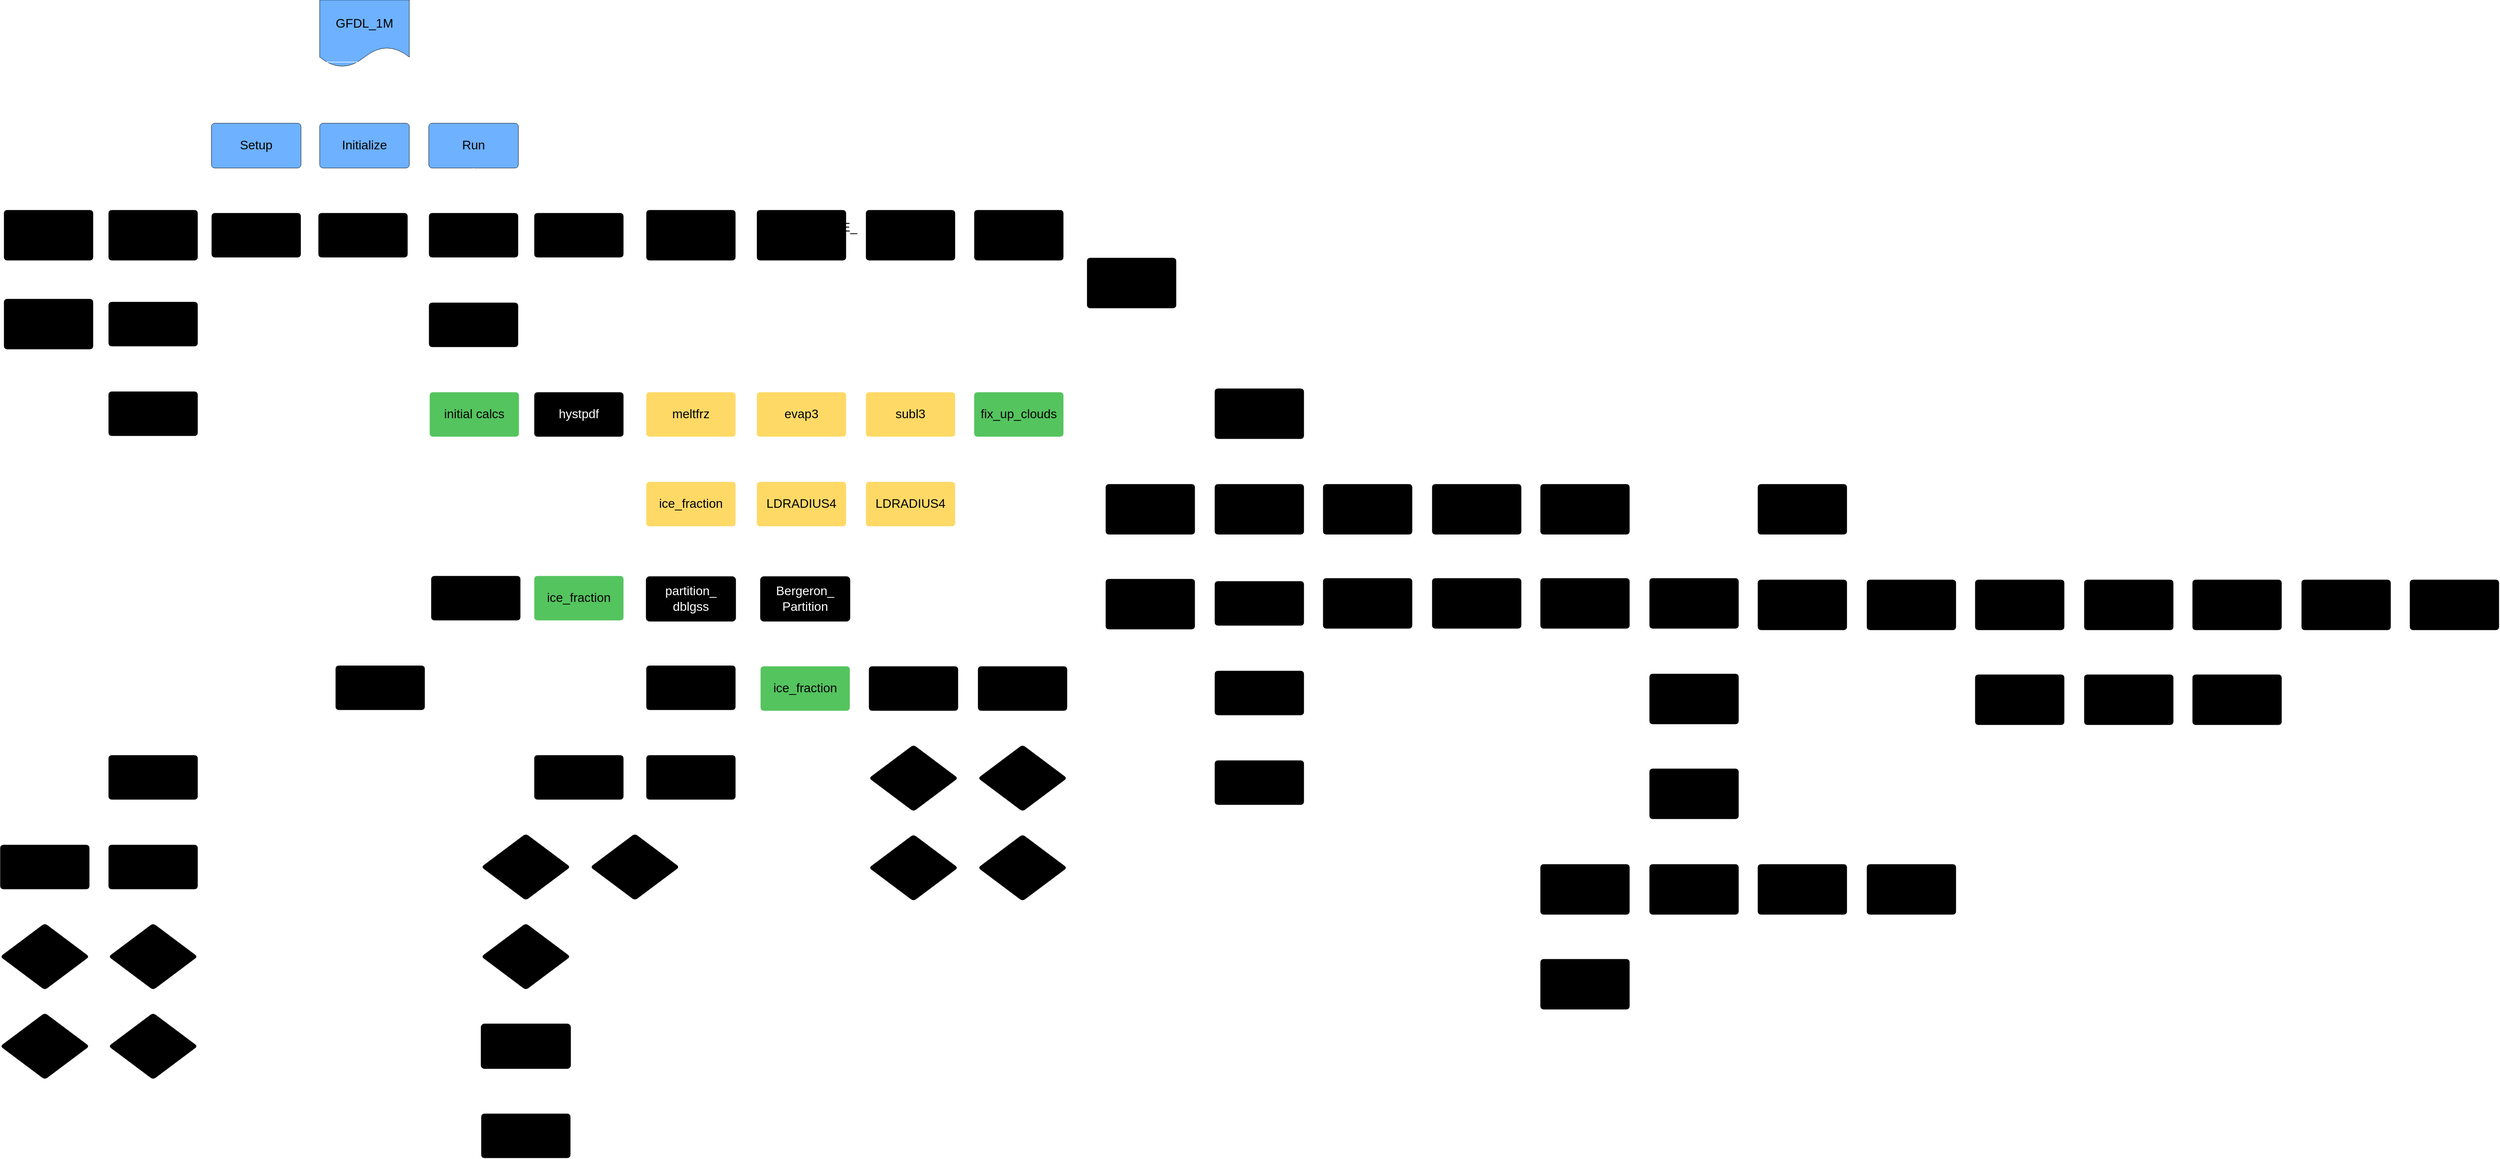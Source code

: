 <mxfile>
    <diagram id="8w8xEx0AKcCBWZ3tzO1r" name="Page-1">
        <mxGraphModel dx="4090" dy="2813" grid="1" gridSize="10" guides="1" tooltips="1" connect="1" arrows="1" fold="1" page="1" pageScale="1" pageWidth="1920" pageHeight="1200" math="0" shadow="0">
            <root>
                <mxCell id="0"/>
                <mxCell id="1" parent="0"/>
                <mxCell id="2" value="" style="group" parent="1" vertex="1" connectable="0">
                    <mxGeometry x="-3060" y="-2060" width="3346" height="1551" as="geometry"/>
                </mxCell>
                <mxCell id="3" value="GFDL_1M" style="html=1;overflow=block;blockSpacing=1;whiteSpace=wrap;shape=document;boundedLbl=1;fontSize=16.7;spacing=3.8;strokeColor=#000000;fillOpacity=100;rounded=1;absoluteArcSize=1;arcSize=9;fillColor=#6db1ff;strokeWidth=NaN;lucidId=eg02LSF39Xs3;" parent="2" vertex="1">
                    <mxGeometry x="428" width="120" height="90" as="geometry"/>
                </mxCell>
                <mxCell id="4" value="" style="html=1;jettySize=18;whiteSpace=wrap;fontSize=13;strokeColor=#FFFFFF;strokeOpacity=100;strokeWidth=0.8;rounded=1;arcSize=12;edgeStyle=orthogonalEdgeStyle;startArrow=none;endArrow=block;endFill=1;exitX=0.5;exitY=0.924;exitPerimeter=0;entryX=0.5;entryY=-0.012;entryPerimeter=0;lucidId=Jg02.xa_NcuK;" parent="2" source="3" target="5" edge="1">
                    <mxGeometry width="100" height="100" relative="1" as="geometry">
                        <Array as="points"/>
                    </mxGeometry>
                </mxCell>
                <mxCell id="5" value="Initialize" style="html=1;overflow=block;blockSpacing=1;whiteSpace=wrap;fontSize=16.7;spacing=3.8;strokeColor=#000000;fillOpacity=100;rounded=1;absoluteArcSize=1;arcSize=9;fillColor=#6db1ff;strokeWidth=NaN;lucidId=Jg029gBOsHpN;" parent="2" vertex="1">
                    <mxGeometry x="428" y="165" width="120" height="60" as="geometry"/>
                </mxCell>
                <mxCell id="6" value="" style="html=1;jettySize=18;whiteSpace=wrap;fontSize=13;strokeColor=#FFFFFF;strokeOpacity=100;strokeWidth=0.8;rounded=1;arcSize=12;edgeStyle=orthogonalEdgeStyle;startArrow=none;endArrow=block;endFill=1;exitX=0.5;exitY=0.924;exitPerimeter=0;entryX=0.5;entryY=-0.012;entryPerimeter=0;lucidId=Ng02n43RO8jR;" parent="2" source="3" target="7" edge="1">
                    <mxGeometry width="100" height="100" relative="1" as="geometry">
                        <Array as="points"/>
                    </mxGeometry>
                </mxCell>
                <mxCell id="7" value="Run" style="html=1;overflow=block;blockSpacing=1;whiteSpace=wrap;fontSize=16.7;spacing=3.8;strokeColor=#000000;fillOpacity=100;rounded=1;absoluteArcSize=1;arcSize=9;fillColor=#6db1ff;strokeWidth=NaN;lucidId=Ng02V_ooPtCS;" parent="2" vertex="1">
                    <mxGeometry x="574" y="165" width="120" height="60" as="geometry"/>
                </mxCell>
                <mxCell id="8" value="" style="html=1;jettySize=18;whiteSpace=wrap;fontSize=13;strokeColor=#FFFFFF;strokeOpacity=100;strokeWidth=0.8;rounded=1;arcSize=12;edgeStyle=orthogonalEdgeStyle;startArrow=none;endArrow=block;endFill=1;exitX=0.5;exitY=0.924;exitPerimeter=0;entryX=0.5;entryY=-0.012;entryPerimeter=0;lucidId=Ng02X~2ebf34;" parent="2" source="3" target="9" edge="1">
                    <mxGeometry width="100" height="100" relative="1" as="geometry">
                        <Array as="points"/>
                    </mxGeometry>
                </mxCell>
                <mxCell id="9" value="Setup" style="html=1;overflow=block;blockSpacing=1;whiteSpace=wrap;fontSize=16.7;spacing=3.8;strokeColor=#000000;fillOpacity=100;rounded=1;absoluteArcSize=1;arcSize=9;fillColor=#6db1ff;strokeWidth=NaN;lucidId=Ng02B3icvApx;" parent="2" vertex="1">
                    <mxGeometry x="283" y="165" width="120" height="60" as="geometry"/>
                </mxCell>
                <mxCell id="10" value="" style="html=1;jettySize=18;whiteSpace=wrap;fontSize=13;strokeColor=#FFFFFF;strokeOpacity=100;strokeWidth=0.8;rounded=1;arcSize=12;edgeStyle=orthogonalEdgeStyle;startArrow=none;endArrow=block;endFill=1;exitX=0.5;exitY=1.013;exitPerimeter=0;entryX=0.5;entryY=-0.012;entryPerimeter=0;lucidId=Ii02ADKihDkn;" parent="2" source="7" target="11" edge="1">
                    <mxGeometry width="100" height="100" relative="1" as="geometry">
                        <Array as="points"/>
                    </mxGeometry>
                </mxCell>
                <mxCell id="11" value="FIND_EIS" style="html=1;overflow=block;blockSpacing=1;whiteSpace=wrap;fontSize=16.7;spacing=3.8;strokeColor=#FFFFFF;fillOpacity=100;rounded=1;absoluteArcSize=1;arcSize=9;fillColor=#000000;strokeWidth=NaN;lucidId=Ii0254E6V297;" parent="2" vertex="1">
                    <mxGeometry x="574" y="285" width="120" height="60" as="geometry"/>
                </mxCell>
                <mxCell id="12" value="" style="html=1;jettySize=18;whiteSpace=wrap;fontSize=13;strokeColor=#FFFFFF;strokeOpacity=100;strokeWidth=0.8;rounded=1;arcSize=12;edgeStyle=orthogonalEdgeStyle;startArrow=none;endArrow=block;endFill=1;exitX=0.5;exitY=1.013;exitPerimeter=0;entryX=0.5;entryY=-0.012;entryPerimeter=0;lucidId=uj02sE33P2-_;" parent="2" source="7" target="13" edge="1">
                    <mxGeometry width="100" height="100" relative="1" as="geometry">
                        <Array as="points">
                            <mxPoint x="634" y="258"/>
                            <mxPoint x="775" y="258"/>
                        </Array>
                    </mxGeometry>
                </mxCell>
                <mxCell id="13" value="evap_subl_pdf loop" style="html=1;overflow=block;blockSpacing=1;whiteSpace=wrap;fontSize=16.7;spacing=3.8;strokeColor=#FFFFFF;fillOpacity=100;rounded=1;absoluteArcSize=1;arcSize=9;fillColor=#000000;strokeWidth=NaN;lucidId=uj02P1HUFX.H;" parent="2" vertex="1">
                    <mxGeometry x="715" y="285" width="120" height="60" as="geometry"/>
                </mxCell>
                <mxCell id="14" value="" style="html=1;jettySize=18;whiteSpace=wrap;fontSize=13;strokeColor=#FFFFFF;strokeOpacity=100;strokeWidth=0.8;rounded=1;arcSize=12;edgeStyle=orthogonalEdgeStyle;startArrow=none;endArrow=block;endFill=1;exitX=0.5;exitY=1.013;exitPerimeter=0;entryX=0.5;entryY=-0.012;entryPerimeter=0;lucidId=wj02N~E8MMSu;" parent="2" source="7" target="19" edge="1">
                    <mxGeometry width="100" height="100" relative="1" as="geometry">
                        <Array as="points">
                            <mxPoint x="634" y="258"/>
                            <mxPoint x="486" y="258"/>
                        </Array>
                    </mxGeometry>
                </mxCell>
                <mxCell id="15" value="" style="html=1;jettySize=18;whiteSpace=wrap;fontSize=13;strokeColor=#FFFFFF;strokeOpacity=100;strokeWidth=0.8;rounded=1;arcSize=12;edgeStyle=orthogonalEdgeStyle;startArrow=none;endArrow=block;endFill=1;exitX=0.5;exitY=1.013;exitPerimeter=0;entryX=0.5;entryY=-0.011;entryPerimeter=0;lucidId=Aj029Usguq7S;" parent="2" source="7" target="16" edge="1">
                    <mxGeometry width="100" height="100" relative="1" as="geometry">
                        <Array as="points">
                            <mxPoint x="634" y="258"/>
                            <mxPoint x="925" y="258"/>
                        </Array>
                    </mxGeometry>
                </mxCell>
                <mxCell id="16" value="gfdl_cloud_ microphys_ driver" style="html=1;overflow=block;blockSpacing=1;whiteSpace=wrap;fontSize=16.7;spacing=3.8;strokeColor=#FFFFFF;fillOpacity=100;rounded=1;absoluteArcSize=1;arcSize=9;fillColor=#000000;strokeWidth=NaN;lucidId=Aj02~i0DirBL;" parent="2" vertex="1">
                    <mxGeometry x="865" y="281" width="120" height="68" as="geometry"/>
                </mxCell>
                <mxCell id="17" value="" style="html=1;jettySize=18;whiteSpace=wrap;fontSize=13;strokeColor=#FFFFFF;strokeOpacity=100;strokeWidth=0.8;rounded=1;arcSize=12;edgeStyle=orthogonalEdgeStyle;startArrow=none;endArrow=block;endFill=1;exitX=0.5;exitY=1.013;exitPerimeter=0;entryX=0.5;entryY=-0.013;entryPerimeter=0;lucidId=1j02QpV3lsdK;" parent="2" source="7" target="18" edge="1">
                    <mxGeometry width="100" height="100" relative="1" as="geometry">
                        <Array as="points">
                            <mxPoint x="634" y="258"/>
                            <mxPoint x="343" y="258"/>
                        </Array>
                    </mxGeometry>
                </mxCell>
                <mxCell id="18" value="FIND_KLCL" style="html=1;overflow=block;blockSpacing=1;whiteSpace=wrap;fontSize=16.7;spacing=3.8;strokeColor=#FFFFFF;fillOpacity=100;rounded=1;absoluteArcSize=1;arcSize=9;fillColor=#000000;strokeWidth=NaN;lucidId=1j02MYspGTrr;" parent="2" vertex="1">
                    <mxGeometry x="283" y="285" width="120" height="60" as="geometry"/>
                </mxCell>
                <mxCell id="19" value="GEOS_QSAT" style="html=1;overflow=block;blockSpacing=1;whiteSpace=wrap;fontSize=16.7;spacing=3.8;strokeColor=#FFFFFF;fillOpacity=100;rounded=1;absoluteArcSize=1;arcSize=9;fillColor=#000000;strokeWidth=NaN;lucidId=5k02fF9KZG4Q;" parent="2" vertex="1">
                    <mxGeometry x="426" y="285" width="120" height="60" as="geometry"/>
                </mxCell>
                <mxCell id="20" value="meltfrz" style="html=1;overflow=block;blockSpacing=1;whiteSpace=wrap;fontSize=16.7;spacing=3.8;strokeColor=#FFFFFF;fillOpacity=100;rounded=1;absoluteArcSize=1;arcSize=9;fillColor=#FFD966;strokeWidth=NaN;lucidId=5k02tYsbmSjn;fontColor=#000000;" parent="2" vertex="1">
                    <mxGeometry x="865" y="525" width="120" height="60" as="geometry"/>
                </mxCell>
                <mxCell id="21" value="evap3" style="html=1;overflow=block;blockSpacing=1;whiteSpace=wrap;fontSize=16.7;spacing=3.8;strokeColor=#FFFFFF;fillOpacity=100;rounded=1;absoluteArcSize=1;arcSize=9;fillColor=#FFD966;strokeWidth=NaN;lucidId=5k02Cyuy4Dzv;fontColor=#000000;" parent="2" vertex="1">
                    <mxGeometry x="1013" y="525" width="120" height="60" as="geometry"/>
                </mxCell>
                <mxCell id="22" value="hystpdf" style="html=1;overflow=block;blockSpacing=1;whiteSpace=wrap;fontSize=16.7;spacing=3.8;strokeColor=#FFFFFF;rounded=1;absoluteArcSize=1;arcSize=9;fillColor=#000000;strokeWidth=NaN;lucidId=5k02jr55drX5;fontColor=#FFFFFF;" parent="2" vertex="1">
                    <mxGeometry x="715" y="525" width="120" height="60" as="geometry"/>
                </mxCell>
                <mxCell id="23" value="subl3" style="html=1;overflow=block;blockSpacing=1;whiteSpace=wrap;fontSize=16.7;spacing=3.8;strokeColor=#FFFFFF;fillOpacity=100;rounded=1;absoluteArcSize=1;arcSize=9;fillColor=#FFD966;strokeWidth=NaN;lucidId=5k02ED8D4khW;fontColor=#000000;" parent="2" vertex="1">
                    <mxGeometry x="1159" y="525" width="120" height="60" as="geometry"/>
                </mxCell>
                <mxCell id="24" value="initial calcs" style="html=1;overflow=block;blockSpacing=1;whiteSpace=wrap;fontSize=16.7;spacing=3.8;strokeColor=#FFFFFF;fillOpacity=100;rounded=1;absoluteArcSize=1;arcSize=9;fillColor=#54c45e;strokeWidth=NaN;lucidId=5k02CfG~9a0H;fontColor=#000000;" parent="2" vertex="1">
                    <mxGeometry x="575" y="525" width="120" height="60" as="geometry"/>
                </mxCell>
                <mxCell id="25" value="fix_up_clouds" style="html=1;overflow=block;blockSpacing=1;whiteSpace=wrap;fontSize=16.7;spacing=3.8;strokeColor=#FFFFFF;fillOpacity=100;rounded=1;absoluteArcSize=1;arcSize=9;fillColor=#54c45e;strokeWidth=NaN;lucidId=5k02Fdu-~SiX;fontColor=#000000;" parent="2" vertex="1">
                    <mxGeometry x="1304" y="525" width="120" height="60" as="geometry"/>
                </mxCell>
                <mxCell id="26" value="" style="html=1;jettySize=18;whiteSpace=wrap;fontSize=13;strokeColor=#FFFFFF;strokeOpacity=100;strokeWidth=0.8;rounded=1;arcSize=12;edgeStyle=orthogonalEdgeStyle;startArrow=none;endArrow=block;endFill=1;exitX=0.5;exitY=1.013;exitPerimeter=0;entryX=0.5;entryY=-0.012;entryPerimeter=0;lucidId=5k02dXRQQpd.;" parent="2" source="20" target="27" edge="1">
                    <mxGeometry width="100" height="100" relative="1" as="geometry">
                        <Array as="points"/>
                    </mxGeometry>
                </mxCell>
                <mxCell id="27" value="ice_fraction" style="html=1;overflow=block;blockSpacing=1;whiteSpace=wrap;fontSize=16.7;spacing=3.8;strokeColor=#FFFFFF;fillOpacity=100;rounded=1;absoluteArcSize=1;arcSize=9;fillColor=#FFD966;strokeWidth=NaN;lucidId=5k02an_R8BPv;fontColor=#000000;" parent="2" vertex="1">
                    <mxGeometry x="865" y="645" width="120" height="60" as="geometry"/>
                </mxCell>
                <mxCell id="28" value="" style="html=1;jettySize=18;whiteSpace=wrap;fontSize=13;strokeColor=#FFFFFF;strokeOpacity=100;strokeWidth=0.8;rounded=1;arcSize=12;edgeStyle=orthogonalEdgeStyle;startArrow=none;endArrow=block;endFill=1;exitX=0.5;exitY=1.013;exitPerimeter=0;entryX=0.5;entryY=-0.012;entryPerimeter=0;lucidId=5k02YQ-Bv61S;" parent="2" source="21" target="29" edge="1">
                    <mxGeometry width="100" height="100" relative="1" as="geometry">
                        <Array as="points"/>
                    </mxGeometry>
                </mxCell>
                <mxCell id="29" value="LDRADIUS4" style="html=1;overflow=block;blockSpacing=1;whiteSpace=wrap;fontSize=16.7;spacing=3.8;strokeColor=#FFFFFF;fillOpacity=100;rounded=1;absoluteArcSize=1;arcSize=9;fillColor=#FFD966;strokeWidth=NaN;lucidId=5k02WYvO.Gfo;fontColor=#000000;" parent="2" vertex="1">
                    <mxGeometry x="1013" y="645" width="120" height="60" as="geometry"/>
                </mxCell>
                <mxCell id="30" value="" style="html=1;jettySize=18;whiteSpace=wrap;fontSize=13;strokeColor=#FFFFFF;strokeOpacity=100;strokeWidth=0.8;rounded=1;arcSize=12;edgeStyle=orthogonalEdgeStyle;startArrow=none;endArrow=block;endFill=1;exitX=0.5;exitY=1.013;exitPerimeter=0;entryX=0.5;entryY=-0.012;entryPerimeter=0;lucidId=5k02iSYWRtz8;" parent="2" source="23" target="31" edge="1">
                    <mxGeometry width="100" height="100" relative="1" as="geometry">
                        <Array as="points"/>
                    </mxGeometry>
                </mxCell>
                <mxCell id="31" value="LDRADIUS4" style="html=1;overflow=block;blockSpacing=1;whiteSpace=wrap;fontSize=16.7;spacing=3.8;strokeColor=#FFFFFF;fillOpacity=100;rounded=1;absoluteArcSize=1;arcSize=9;fillColor=#FFD966;strokeWidth=NaN;lucidId=5k02_aEXCoii;fontColor=#000000;" parent="2" vertex="1">
                    <mxGeometry x="1159" y="645" width="120" height="60" as="geometry"/>
                </mxCell>
                <mxCell id="32" value="" style="html=1;jettySize=18;whiteSpace=wrap;fontSize=13;strokeColor=#FFFFFF;strokeOpacity=100;strokeWidth=0.8;rounded=1;arcSize=12;edgeStyle=orthogonalEdgeStyle;startArrow=none;endArrow=block;endFill=1;exitX=0.5;exitY=1.013;exitPerimeter=0;entryX=0.5;entryY=-0.012;entryPerimeter=0;lucidId=5k02~AVolBvM;" parent="2" source="22" target="33" edge="1">
                    <mxGeometry width="100" height="100" relative="1" as="geometry">
                        <Array as="points">
                            <mxPoint x="775" y="748"/>
                            <mxPoint x="637" y="748"/>
                        </Array>
                    </mxGeometry>
                </mxCell>
                <mxCell id="33" value="GEOS_DQSAT" style="html=1;overflow=block;blockSpacing=1;whiteSpace=wrap;fontSize=16.7;spacing=3.8;strokeColor=#FFFFFF;rounded=1;absoluteArcSize=1;arcSize=9;fillColor=#000000;strokeWidth=NaN;lucidId=5k02DPYu7fyJ;" parent="2" vertex="1">
                    <mxGeometry x="577" y="771" width="120" height="60" as="geometry"/>
                </mxCell>
                <mxCell id="34" value="MAPL_EQsat" style="html=1;overflow=block;blockSpacing=1;whiteSpace=wrap;fontSize=16.7;spacing=3.8;strokeColor=#FFFFFF;rounded=1;absoluteArcSize=1;arcSize=9;fillColor=#000000;strokeWidth=NaN;lucidId=5k02W6R8VrFt;" parent="2" vertex="1">
                    <mxGeometry x="865" y="891" width="120" height="60" as="geometry"/>
                </mxCell>
                <mxCell id="35" value="" style="html=1;jettySize=18;whiteSpace=wrap;fontSize=13;strokeColor=#FFFFFF;strokeOpacity=100;strokeWidth=0.8;rounded=1;arcSize=12;edgeStyle=orthogonalEdgeStyle;startArrow=none;endArrow=block;endFill=1;exitX=0.5;exitY=1.013;exitPerimeter=0;entryX=0.5;entryY=-0.012;entryPerimeter=0;lucidId=5k023D5o3P~j;" parent="2" source="34" target="36" edge="1">
                    <mxGeometry width="100" height="100" relative="1" as="geometry">
                        <Array as="points"/>
                    </mxGeometry>
                </mxCell>
                <mxCell id="36" value="QSAT0" style="html=1;overflow=block;blockSpacing=1;whiteSpace=wrap;fontSize=16.7;spacing=3.8;strokeColor=#FFFFFF;rounded=1;absoluteArcSize=1;arcSize=9;fillColor=#000000;strokeWidth=NaN;lucidId=5k02CSaogQaf;" parent="2" vertex="1">
                    <mxGeometry x="715" y="1011" width="120" height="60" as="geometry"/>
                </mxCell>
                <mxCell id="37" value="" style="html=1;jettySize=18;whiteSpace=wrap;fontSize=13;strokeColor=#FFFFFF;strokeOpacity=100;strokeWidth=0.8;rounded=1;arcSize=12;edgeStyle=orthogonalEdgeStyle;startArrow=none;endArrow=block;endFill=1;exitX=0.5;exitY=1.013;exitPerimeter=0;entryX=0.5;entryY=-0.012;entryPerimeter=0;lucidId=5k02xw9n4bhw;" parent="2" source="34" target="38" edge="1">
                    <mxGeometry width="100" height="100" relative="1" as="geometry">
                        <Array as="points"/>
                    </mxGeometry>
                </mxCell>
                <mxCell id="38" value="QSATD0" style="html=1;overflow=block;blockSpacing=1;whiteSpace=wrap;fontSize=16.7;spacing=3.8;strokeColor=#FFFFFF;rounded=1;absoluteArcSize=1;arcSize=9;fillColor=#000000;strokeWidth=NaN;lucidId=5k02NoKgwg.k;" parent="2" vertex="1">
                    <mxGeometry x="865" y="1011" width="120" height="60" as="geometry"/>
                </mxCell>
                <mxCell id="39" value="" style="html=1;jettySize=18;whiteSpace=wrap;fontSize=13;strokeColor=#FFFFFF;strokeOpacity=100;strokeWidth=0.8;rounded=1;arcSize=12;edgeStyle=orthogonalEdgeStyle;startArrow=none;endArrow=block;endFill=1;exitX=0.5;exitY=1.013;exitPerimeter=0;entryX=0.5;entryY=0.008;entryPerimeter=0;lucidId=5k02O6DVAhNR;" parent="2" source="36" target="40" edge="1">
                    <mxGeometry width="100" height="100" relative="1" as="geometry">
                        <Array as="points"/>
                    </mxGeometry>
                </mxCell>
                <mxCell id="40" value="qsatlqu.H" style="html=1;overflow=block;blockSpacing=1;whiteSpace=wrap;rhombus;fontSize=16.7;spacing=3.8;strokeColor=#FFFFFF;rounded=1;absoluteArcSize=1;arcSize=9;fillColor=#000000;strokeWidth=NaN;lucidId=5k02YqkvokC9;" parent="2" vertex="1">
                    <mxGeometry x="644" y="1116" width="120" height="90" as="geometry"/>
                </mxCell>
                <mxCell id="41" value="" style="html=1;jettySize=18;whiteSpace=wrap;fontSize=13;strokeColor=#FFFFFF;strokeOpacity=100;strokeWidth=0.8;rounded=1;arcSize=12;edgeStyle=orthogonalEdgeStyle;startArrow=none;endArrow=block;endFill=1;exitX=0.5;exitY=1.013;exitPerimeter=0;entryX=0.5;entryY=0.008;entryPerimeter=0;lucidId=5k02dQZOGszO;" parent="2" source="36" target="42" edge="1">
                    <mxGeometry width="100" height="100" relative="1" as="geometry">
                        <Array as="points"/>
                    </mxGeometry>
                </mxCell>
                <mxCell id="42" value="qsatice.H" style="html=1;overflow=block;blockSpacing=1;whiteSpace=wrap;rhombus;fontSize=16.7;spacing=3.8;strokeColor=#FFFFFF;rounded=1;absoluteArcSize=1;arcSize=9;fillColor=#000000;strokeWidth=NaN;lucidId=5k02GRG~oi7Q;" parent="2" vertex="1">
                    <mxGeometry x="790" y="1116" width="120" height="90" as="geometry"/>
                </mxCell>
                <mxCell id="43" value="" style="html=1;jettySize=18;whiteSpace=wrap;fontSize=13;strokeColor=#FFFFFF;strokeOpacity=100;strokeWidth=0.8;rounded=1;arcSize=12;edgeStyle=orthogonalEdgeStyle;startArrow=none;endArrow=block;endFill=1;exitX=0.5;exitY=1.013;exitPerimeter=0;entryX=0.5;entryY=0.008;entryPerimeter=0;lucidId=5k02GvmKBJK-;" parent="2" source="38" target="42" edge="1">
                    <mxGeometry width="100" height="100" relative="1" as="geometry">
                        <Array as="points"/>
                    </mxGeometry>
                </mxCell>
                <mxCell id="44" value="" style="html=1;jettySize=18;whiteSpace=wrap;fontSize=13;strokeColor=#FFFFFF;strokeOpacity=100;strokeWidth=0.8;rounded=1;arcSize=12;edgeStyle=orthogonalEdgeStyle;startArrow=none;endArrow=block;endFill=1;exitX=0.5;exitY=1.013;exitPerimeter=0;entryX=0.5;entryY=0.008;entryPerimeter=0;lucidId=5k02RFaE7t8x;" parent="2" source="38" target="40" edge="1">
                    <mxGeometry width="100" height="100" relative="1" as="geometry">
                        <Array as="points">
                            <mxPoint x="925" y="1098"/>
                            <mxPoint x="704" y="1098"/>
                        </Array>
                    </mxGeometry>
                </mxCell>
                <mxCell id="45" value="" style="html=1;jettySize=18;whiteSpace=wrap;fontSize=13;strokeColor=#FFFFFF;strokeOpacity=100;strokeWidth=0.8;rounded=1;arcSize=12;edgeStyle=orthogonalEdgeStyle;startArrow=none;endArrow=block;endFill=1;exitX=0.65;exitY=0.139;exitPerimeter=0;entryX=0.691;entryY=1.013;entryPerimeter=0;lucidId=5k02bG6fC~gr;" parent="2" source="42" target="38" edge="1">
                    <mxGeometry width="100" height="100" relative="1" as="geometry">
                        <Array as="points">
                            <mxPoint x="868" y="1088"/>
                            <mxPoint x="948" y="1088"/>
                        </Array>
                    </mxGeometry>
                </mxCell>
                <mxCell id="46" value="" style="html=1;jettySize=18;whiteSpace=wrap;fontSize=13;strokeColor=#FFFFFF;strokeOpacity=100;strokeWidth=0.8;rounded=1;arcSize=12;edgeStyle=orthogonalEdgeStyle;startArrow=none;endArrow=block;endFill=1;exitX=0.65;exitY=0.139;exitPerimeter=0;entryX=0.299;entryY=1.013;entryPerimeter=0;lucidId=5k02oAl2EMa9;" parent="2" source="42" target="36" edge="1">
                    <mxGeometry width="100" height="100" relative="1" as="geometry">
                        <Array as="points">
                            <mxPoint x="868" y="1088"/>
                            <mxPoint x="751" y="1088"/>
                        </Array>
                    </mxGeometry>
                </mxCell>
                <mxCell id="47" value="" style="html=1;jettySize=18;whiteSpace=wrap;fontSize=13;strokeColor=#FFFFFF;strokeOpacity=100;strokeWidth=0.8;rounded=1;arcSize=12;edgeStyle=orthogonalEdgeStyle;startArrow=none;endArrow=block;endFill=1;exitX=0.5;exitY=0.992;exitPerimeter=0;entryX=0.5;entryY=0.008;entryPerimeter=0;lucidId=5k02f9kjAOmF;" parent="2" source="40" target="48" edge="1">
                    <mxGeometry width="100" height="100" relative="1" as="geometry">
                        <Array as="points"/>
                    </mxGeometry>
                </mxCell>
                <mxCell id="48" value="eqsat.H" style="html=1;overflow=block;blockSpacing=1;whiteSpace=wrap;rhombus;fontSize=16.7;spacing=3.8;strokeColor=#FFFFFF;rounded=1;absoluteArcSize=1;arcSize=9;fillColor=#000000;strokeWidth=NaN;lucidId=5k02wPExvakO;" parent="2" vertex="1">
                    <mxGeometry x="644" y="1236" width="120" height="90" as="geometry"/>
                </mxCell>
                <mxCell id="49" value="" style="html=1;jettySize=18;whiteSpace=wrap;fontSize=13;strokeColor=#FFFFFF;strokeOpacity=100;strokeWidth=0.8;rounded=1;arcSize=12;edgeStyle=orthogonalEdgeStyle;startArrow=none;endArrow=block;endFill=1;exitX=0.5;exitY=0.992;exitPerimeter=0;entryX=0.5;entryY=-0.012;entryPerimeter=0;lucidId=5k023_ZJYKpS;" parent="2" source="48" target="50" edge="1">
                    <mxGeometry width="100" height="100" relative="1" as="geometry">
                        <Array as="points"/>
                    </mxGeometry>
                </mxCell>
                <mxCell id="50" value="MAPL_ EQsatSET" style="html=1;overflow=block;blockSpacing=1;whiteSpace=wrap;fontSize=16.7;spacing=3.8;strokeColor=#000000;rounded=1;absoluteArcSize=1;arcSize=9;fillColor=#000000;strokeWidth=NaN;lucidId=5k02XQyM5fJk;" parent="2" vertex="1">
                    <mxGeometry x="644" y="1371" width="120" height="60" as="geometry"/>
                </mxCell>
                <mxCell id="51" value="" style="html=1;jettySize=18;whiteSpace=wrap;fontSize=13;strokeColor=#FFFFFF;strokeOpacity=100;strokeWidth=0.8;rounded=1;arcSize=12;edgeStyle=orthogonalEdgeStyle;startArrow=none;endArrow=block;endFill=1;exitX=0.5;exitY=1.013;exitPerimeter=0;entryX=0.5;entryY=-0.012;entryPerimeter=0;lucidId=5k02f2sJfjPQ;" parent="2" source="50" target="52" edge="1">
                    <mxGeometry width="100" height="100" relative="1" as="geometry">
                        <Array as="points"/>
                    </mxGeometry>
                </mxCell>
                <mxCell id="52" value="ESINIT, MAPL version" style="html=1;overflow=block;blockSpacing=1;whiteSpace=wrap;fontSize=16.7;spacing=3.8;strokeColor=#FFFFFF;rounded=1;absoluteArcSize=1;arcSize=9;fillColor=#000000;strokeWidth=NaN;lucidId=5k02iy0H7uLM;" parent="2" vertex="1">
                    <mxGeometry x="644" y="1491" width="120" height="60" as="geometry"/>
                </mxCell>
                <mxCell id="53" value="" style="html=1;jettySize=18;whiteSpace=wrap;fontSize=13;strokeColor=#FFFFFF;strokeOpacity=100;strokeWidth=0.8;rounded=1;arcSize=12;edgeStyle=orthogonalEdgeStyle;startArrow=none;endArrow=block;endFill=1;exitX=0.5;exitY=1.013;exitPerimeter=0;entryX=0.5;entryY=-0.012;entryPerimeter=0;lucidId=5k02N-y5cB8_;" parent="2" source="22" target="54" edge="1">
                    <mxGeometry width="100" height="100" relative="1" as="geometry">
                        <Array as="points"/>
                    </mxGeometry>
                </mxCell>
                <mxCell id="54" value="ice_fraction" style="html=1;overflow=block;blockSpacing=1;whiteSpace=wrap;fontSize=16.7;spacing=3.8;strokeColor=#FFFFFF;fillOpacity=100;rounded=1;absoluteArcSize=1;arcSize=9;fillColor=#54c45e;strokeWidth=NaN;lucidId=5k02Pti2f-6T;fontColor=#000000;" parent="2" vertex="1">
                    <mxGeometry x="715" y="771" width="120" height="60" as="geometry"/>
                </mxCell>
                <mxCell id="55" value="" style="html=1;jettySize=18;whiteSpace=wrap;fontSize=13;strokeColor=#FFFFFF;strokeOpacity=100;strokeWidth=0.8;rounded=1;arcSize=12;edgeStyle=orthogonalEdgeStyle;startArrow=none;endArrow=block;endFill=1;exitX=0.5;exitY=1.013;exitPerimeter=0;entryX=0.5;entryY=-0.012;entryPerimeter=0;lucidId=5k02Njng09Vv;" parent="2" source="33" target="56" edge="1">
                    <mxGeometry width="100" height="100" relative="1" as="geometry">
                        <Array as="points"/>
                    </mxGeometry>
                </mxCell>
                <mxCell id="56" value="DQSAT0" style="html=1;overflow=block;blockSpacing=1;whiteSpace=wrap;fontSize=16.7;spacing=3.8;strokeColor=#FFFFFF;rounded=1;absoluteArcSize=1;arcSize=9;fillColor=#000000;strokeWidth=NaN;lucidId=5k02C.4mQ4KA;" parent="2" vertex="1">
                    <mxGeometry x="449" y="891" width="120" height="60" as="geometry"/>
                </mxCell>
                <mxCell id="57" value="" style="html=1;jettySize=18;whiteSpace=wrap;fontSize=13;strokeColor=#FFFFFF;strokeOpacity=100;strokeWidth=0.8;rounded=1;arcSize=12;edgeStyle=orthogonalEdgeStyle;startArrow=none;endArrow=block;endFill=1;exitX=-0.006;exitY=0.5;exitPerimeter=0;entryX=1.006;entryY=0.5;entryPerimeter=0;lucidId=5k02mGrxfzD0;" parent="2" source="56" target="58" edge="1">
                    <mxGeometry width="100" height="100" relative="1" as="geometry">
                        <Array as="points"/>
                    </mxGeometry>
                </mxCell>
                <mxCell id="58" value="ESINIT, GEOS version" style="html=1;overflow=block;blockSpacing=1;whiteSpace=wrap;fontSize=16.7;spacing=3.8;strokeColor=#FFFFFF;rounded=1;absoluteArcSize=1;arcSize=9;fillColor=#000000;strokeWidth=NaN;lucidId=5k02y0Y-q8c5;" parent="2" vertex="1">
                    <mxGeometry x="145" y="1011" width="120" height="60" as="geometry"/>
                </mxCell>
                <mxCell id="59" value="" style="html=1;jettySize=18;whiteSpace=wrap;fontSize=13;strokeColor=#FFFFFF;strokeOpacity=100;strokeWidth=0.8;rounded=1;arcSize=12;edgeStyle=orthogonalEdgeStyle;startArrow=none;endArrow=block;endFill=1;exitX=0.5;exitY=1.013;exitPerimeter=0;entryX=0.5;entryY=-0.012;entryPerimeter=0;lucidId=5k02uBMD8FgB;" parent="2" source="58" target="60" edge="1">
                    <mxGeometry width="100" height="100" relative="1" as="geometry">
                        <Array as="points"/>
                    </mxGeometry>
                </mxCell>
                <mxCell id="60" value="QSATLQU0" style="html=1;overflow=block;blockSpacing=1;whiteSpace=wrap;fontSize=16.7;spacing=3.8;strokeColor=#FFFFFF;rounded=1;absoluteArcSize=1;arcSize=9;fillColor=#000000;strokeWidth=NaN;lucidId=5k02xUjKeYka;" parent="2" vertex="1">
                    <mxGeometry x="145" y="1131" width="120" height="60" as="geometry"/>
                </mxCell>
                <mxCell id="61" value="" style="html=1;jettySize=18;whiteSpace=wrap;fontSize=13;strokeColor=#FFFFFF;strokeOpacity=100;strokeWidth=0.8;rounded=1;arcSize=12;edgeStyle=orthogonalEdgeStyle;startArrow=none;endArrow=block;endFill=1;exitX=0.5;exitY=1.013;exitPerimeter=0;entryX=0.5;entryY=0.008;entryPerimeter=0;lucidId=5k02Wx289~O9;" parent="2" source="60" target="62" edge="1">
                    <mxGeometry width="100" height="100" relative="1" as="geometry">
                        <Array as="points"/>
                    </mxGeometry>
                </mxCell>
                <mxCell id="62" value="qsatlqu.code" style="html=1;overflow=block;blockSpacing=1;whiteSpace=wrap;rhombus;fontSize=16.7;spacing=3.8;strokeColor=#FFFFFF;rounded=1;absoluteArcSize=1;arcSize=9;fillColor=#000000;strokeWidth=NaN;lucidId=5k02GQwethHy;" parent="2" vertex="1">
                    <mxGeometry x="145" y="1236" width="120" height="90" as="geometry"/>
                </mxCell>
                <mxCell id="63" value="" style="html=1;jettySize=18;whiteSpace=wrap;fontSize=13;strokeColor=#FFFFFF;strokeOpacity=100;strokeWidth=0.8;rounded=1;arcSize=12;edgeStyle=orthogonalEdgeStyle;startArrow=none;endArrow=block;endFill=1;exitX=0.5;exitY=0.992;exitPerimeter=0;entryX=0.5;entryY=0.008;entryPerimeter=0;lucidId=5k02kAMuwpRA;" parent="2" source="62" target="64" edge="1">
                    <mxGeometry width="100" height="100" relative="1" as="geometry">
                        <Array as="points"/>
                    </mxGeometry>
                </mxCell>
                <mxCell id="64" value="esatlqu.code" style="html=1;overflow=block;blockSpacing=1;whiteSpace=wrap;rhombus;fontSize=16.7;spacing=3.8;strokeColor=#FFFFFF;rounded=1;absoluteArcSize=1;arcSize=9;fillColor=#000000;strokeWidth=NaN;lucidId=5k02-tRUsXOM;" parent="2" vertex="1">
                    <mxGeometry x="145" y="1356" width="120" height="90" as="geometry"/>
                </mxCell>
                <mxCell id="65" value="" style="html=1;jettySize=18;whiteSpace=wrap;fontSize=13;strokeColor=#FFFFFF;strokeOpacity=100;strokeWidth=0.8;rounded=1;arcSize=12;edgeStyle=orthogonalEdgeStyle;startArrow=none;endArrow=block;endFill=1;exitX=0.5;exitY=1.013;exitPerimeter=0;entryX=0.5;entryY=-0.012;entryPerimeter=0;lucidId=5k02E_dix0Ac;" parent="2" source="58" target="66" edge="1">
                    <mxGeometry width="100" height="100" relative="1" as="geometry">
                        <Array as="points"/>
                    </mxGeometry>
                </mxCell>
                <mxCell id="66" value="QSATICE0" style="html=1;overflow=block;blockSpacing=1;whiteSpace=wrap;fontSize=16.7;spacing=3.8;strokeColor=#FFFFFF;rounded=1;absoluteArcSize=1;arcSize=9;fillColor=#000000;strokeWidth=NaN;lucidId=5k02ubUSYLY~;" parent="2" vertex="1">
                    <mxGeometry y="1131" width="120" height="60" as="geometry"/>
                </mxCell>
                <mxCell id="67" value="" style="html=1;jettySize=18;whiteSpace=wrap;fontSize=13;strokeColor=#FFFFFF;strokeOpacity=100;strokeWidth=0.8;rounded=1;arcSize=12;edgeStyle=orthogonalEdgeStyle;startArrow=none;endArrow=block;endFill=1;exitX=0.5;exitY=1.013;exitPerimeter=0;entryX=0.5;entryY=0.008;entryPerimeter=0;lucidId=5k02GzjQlP~J;" parent="2" source="66" target="68" edge="1">
                    <mxGeometry width="100" height="100" relative="1" as="geometry">
                        <Array as="points"/>
                    </mxGeometry>
                </mxCell>
                <mxCell id="68" value="qsatice.code" style="html=1;overflow=block;blockSpacing=1;whiteSpace=wrap;rhombus;fontSize=16.7;spacing=3.8;strokeColor=#FFFFFF;rounded=1;absoluteArcSize=1;arcSize=9;fillColor=#000000;strokeWidth=NaN;lucidId=5k021D1LHBuv;" parent="2" vertex="1">
                    <mxGeometry y="1236" width="120" height="90" as="geometry"/>
                </mxCell>
                <mxCell id="69" value="" style="html=1;jettySize=18;whiteSpace=wrap;fontSize=13;strokeColor=#FFFFFF;strokeOpacity=100;strokeWidth=0.8;rounded=1;arcSize=12;edgeStyle=orthogonalEdgeStyle;startArrow=none;endArrow=block;endFill=1;exitX=0.5;exitY=0.992;exitPerimeter=0;entryX=0.5;entryY=0.008;entryPerimeter=0;lucidId=5k02Y45IsThx;" parent="2" source="68" target="70" edge="1">
                    <mxGeometry width="100" height="100" relative="1" as="geometry">
                        <Array as="points"/>
                    </mxGeometry>
                </mxCell>
                <mxCell id="70" value="esatice.code" style="html=1;overflow=block;blockSpacing=1;whiteSpace=wrap;rhombus;fontSize=16.7;spacing=3.8;strokeColor=#FFFFFF;rounded=1;absoluteArcSize=1;arcSize=9;fillColor=#000000;strokeWidth=NaN;lucidId=5k02seOqydf.;" parent="2" vertex="1">
                    <mxGeometry y="1356" width="120" height="90" as="geometry"/>
                </mxCell>
                <mxCell id="71" value="" style="html=1;jettySize=18;whiteSpace=wrap;fontSize=13;strokeColor=#FFFFFF;strokeOpacity=100;strokeWidth=0.8;rounded=1;arcSize=12;edgeStyle=orthogonalEdgeStyle;startArrow=none;endArrow=block;endFill=1;exitX=0.5;exitY=1.013;exitPerimeter=0;entryX=0.5;entryY=-0.012;entryPerimeter=0;lucidId=5k021lm8nlkL;" parent="2" source="22" target="72" edge="1">
                    <mxGeometry width="100" height="100" relative="1" as="geometry">
                        <Array as="points">
                            <mxPoint x="775" y="748"/>
                            <mxPoint x="925" y="748"/>
                        </Array>
                    </mxGeometry>
                </mxCell>
                <mxCell id="72" value="partition_ dblgss" style="html=1;overflow=block;blockSpacing=1;whiteSpace=wrap;fontSize=16.7;spacing=3.8;strokeColor=#000000;rounded=1;absoluteArcSize=1;arcSize=9;fillColor=#000000;strokeWidth=NaN;lucidId=5k02ijGMe4ug;fontColor=#FFFFFF;" parent="2" vertex="1">
                    <mxGeometry x="865" y="772" width="120" height="60" as="geometry"/>
                </mxCell>
                <mxCell id="73" value="" style="html=1;jettySize=18;whiteSpace=wrap;fontSize=13;strokeColor=#FFFFFF;strokeOpacity=100;strokeWidth=0.8;rounded=1;arcSize=12;edgeStyle=orthogonalEdgeStyle;startArrow=none;endArrow=block;endFill=1;exitX=0.5;exitY=1.013;exitPerimeter=0;entryX=0.5;entryY=-0.012;entryPerimeter=0;lucidId=5k02GmGLtCuz;" parent="2" source="22" target="74" edge="1">
                    <mxGeometry width="100" height="100" relative="1" as="geometry">
                        <Array as="points">
                            <mxPoint x="775" y="748"/>
                            <mxPoint x="1078" y="748"/>
                        </Array>
                    </mxGeometry>
                </mxCell>
                <mxCell id="74" value="Bergeron_ Partition" style="html=1;overflow=block;blockSpacing=1;whiteSpace=wrap;fontSize=16.7;spacing=3.8;strokeColor=#000000;rounded=1;absoluteArcSize=1;arcSize=9;fillColor=#000000;strokeWidth=NaN;lucidId=5k02YbhFDFwU;fontColor=#FFFFFF;" parent="2" vertex="1">
                    <mxGeometry x="1018" y="772" width="120" height="60" as="geometry"/>
                </mxCell>
                <mxCell id="75" value="" style="html=1;jettySize=18;whiteSpace=wrap;fontSize=13;strokeColor=#FFFFFF;strokeOpacity=100;strokeWidth=0.8;rounded=1;arcSize=12;edgeStyle=orthogonalEdgeStyle;startArrow=none;endArrow=block;endFill=1;exitX=0.5;exitY=1.013;exitPerimeter=0;entryX=0.5;entryY=-0.012;entryPerimeter=0;lucidId=5k02SD~77mLz;" parent="2" source="74" target="76" edge="1">
                    <mxGeometry width="100" height="100" relative="1" as="geometry">
                        <Array as="points"/>
                    </mxGeometry>
                </mxCell>
                <mxCell id="76" value="ice_fraction" style="html=1;overflow=block;blockSpacing=1;whiteSpace=wrap;fontSize=16.7;spacing=3.8;strokeColor=#FFFFFF;fillOpacity=100;rounded=1;absoluteArcSize=1;arcSize=9;fillColor=#54c45e;strokeWidth=NaN;lucidId=5k02TSCldm~B;fontColor=#000000;" parent="2" vertex="1">
                    <mxGeometry x="1018" y="892" width="120" height="60" as="geometry"/>
                </mxCell>
                <mxCell id="77" value="" style="html=1;jettySize=18;whiteSpace=wrap;fontSize=13;strokeColor=#FFFFFF;strokeOpacity=100;strokeWidth=0.8;rounded=1;arcSize=12;edgeStyle=orthogonalEdgeStyle;startArrow=none;endArrow=block;endFill=1;exitX=0.5;exitY=1.013;exitPerimeter=0;entryX=0.5;entryY=-0.012;entryPerimeter=0;lucidId=5k02OBiuphn.;" parent="2" source="74" target="78" edge="1">
                    <mxGeometry width="100" height="100" relative="1" as="geometry">
                        <Array as="points"/>
                    </mxGeometry>
                </mxCell>
                <mxCell id="78" value="QSATLAU0" style="html=1;overflow=block;blockSpacing=1;whiteSpace=wrap;fontSize=16.7;spacing=3.8;strokeColor=#FFFFFF;rounded=1;absoluteArcSize=1;arcSize=9;fillColor=#000000;strokeWidth=NaN;lucidId=5k02UEhWaNL.;" parent="2" vertex="1">
                    <mxGeometry x="1163" y="892" width="120" height="60" as="geometry"/>
                </mxCell>
                <mxCell id="79" value="" style="html=1;jettySize=18;whiteSpace=wrap;fontSize=13;strokeColor=#FFFFFF;strokeOpacity=100;strokeWidth=0.8;rounded=1;arcSize=12;edgeStyle=orthogonalEdgeStyle;startArrow=none;endArrow=block;endFill=1;exitX=0.5;exitY=1.013;exitPerimeter=0;entryX=0.5;entryY=-0.012;entryPerimeter=0;lucidId=5k02X2OC.Qcs;" parent="2" source="74" target="80" edge="1">
                    <mxGeometry width="100" height="100" relative="1" as="geometry">
                        <Array as="points"/>
                    </mxGeometry>
                </mxCell>
                <mxCell id="80" value="QSATICE0" style="html=1;overflow=block;blockSpacing=1;whiteSpace=wrap;fontSize=16.7;spacing=3.8;strokeColor=#FFFFFF;rounded=1;absoluteArcSize=1;arcSize=9;fillColor=#000000;strokeWidth=NaN;lucidId=5k02rAsnXVNk;" parent="2" vertex="1">
                    <mxGeometry x="1309" y="892" width="120" height="60" as="geometry"/>
                </mxCell>
                <mxCell id="81" value="" style="html=1;jettySize=18;whiteSpace=wrap;fontSize=13;strokeColor=#FFFFFF;strokeOpacity=100;strokeWidth=0.8;rounded=1;arcSize=12;edgeStyle=orthogonalEdgeStyle;startArrow=none;endArrow=block;endFill=1;exitX=0.5;exitY=1.013;exitPerimeter=0;entryX=0.5;entryY=0.008;entryPerimeter=0;lucidId=5k02bXRs1T_p;" parent="2" source="78" target="82" edge="1">
                    <mxGeometry width="100" height="100" relative="1" as="geometry">
                        <Array as="points"/>
                    </mxGeometry>
                </mxCell>
                <mxCell id="82" value="qsatlau.code" style="html=1;overflow=block;blockSpacing=1;whiteSpace=wrap;rhombus;fontSize=16.7;spacing=3.8;strokeColor=#FFFFFF;rounded=1;absoluteArcSize=1;arcSize=9;fillColor=#000000;strokeWidth=NaN;lucidId=5k02XNMaJ9ac;" parent="2" vertex="1">
                    <mxGeometry x="1163" y="997" width="120" height="90" as="geometry"/>
                </mxCell>
                <mxCell id="83" value="" style="html=1;jettySize=18;whiteSpace=wrap;fontSize=13;strokeColor=#FFFFFF;strokeOpacity=100;strokeWidth=0.8;rounded=1;arcSize=12;edgeStyle=orthogonalEdgeStyle;startArrow=none;endArrow=block;endFill=1;exitX=0.5;exitY=0.992;exitPerimeter=0;entryX=0.5;entryY=0.008;entryPerimeter=0;lucidId=5k02utmy_OHb;" parent="2" source="82" target="84" edge="1">
                    <mxGeometry width="100" height="100" relative="1" as="geometry">
                        <Array as="points"/>
                    </mxGeometry>
                </mxCell>
                <mxCell id="84" value="esatlau.code" style="html=1;overflow=block;blockSpacing=1;whiteSpace=wrap;rhombus;fontSize=16.7;spacing=3.8;strokeColor=#FFFFFF;rounded=1;absoluteArcSize=1;arcSize=9;fillColor=#000000;strokeWidth=NaN;lucidId=5k02HtHgBVfx;" parent="2" vertex="1">
                    <mxGeometry x="1163" y="1117" width="120" height="90" as="geometry"/>
                </mxCell>
                <mxCell id="85" value="" style="html=1;jettySize=18;whiteSpace=wrap;fontSize=13;strokeColor=#FFFFFF;strokeOpacity=100;strokeWidth=0.8;rounded=1;arcSize=12;edgeStyle=orthogonalEdgeStyle;startArrow=none;endArrow=block;endFill=1;exitX=0.5;exitY=1.013;exitPerimeter=0;entryX=0.5;entryY=0.008;entryPerimeter=0;lucidId=5k02sqmu1Smx;" parent="2" source="80" target="86" edge="1">
                    <mxGeometry width="100" height="100" relative="1" as="geometry">
                        <Array as="points"/>
                    </mxGeometry>
                </mxCell>
                <mxCell id="86" value="qsatice.code" style="html=1;overflow=block;blockSpacing=1;whiteSpace=wrap;rhombus;fontSize=16.7;spacing=3.8;strokeColor=#FFFFFF;rounded=1;absoluteArcSize=1;arcSize=9;fillColor=#000000;strokeWidth=NaN;lucidId=5k027U0OL13-;" parent="2" vertex="1">
                    <mxGeometry x="1309" y="997" width="120" height="90" as="geometry"/>
                </mxCell>
                <mxCell id="87" value="" style="html=1;jettySize=18;whiteSpace=wrap;fontSize=13;strokeColor=#FFFFFF;strokeOpacity=100;strokeWidth=0.8;rounded=1;arcSize=12;edgeStyle=orthogonalEdgeStyle;startArrow=none;endArrow=block;endFill=1;exitX=0.5;exitY=0.992;exitPerimeter=0;entryX=0.5;entryY=0.008;entryPerimeter=0;lucidId=5k02rOvP9kyC;" parent="2" source="86" target="88" edge="1">
                    <mxGeometry width="100" height="100" relative="1" as="geometry">
                        <Array as="points"/>
                    </mxGeometry>
                </mxCell>
                <mxCell id="88" value="esatice.code" style="html=1;overflow=block;blockSpacing=1;whiteSpace=wrap;rhombus;fontSize=16.7;spacing=3.8;strokeColor=#FFFFFF;rounded=1;absoluteArcSize=1;arcSize=9;fillColor=#000000;strokeWidth=NaN;lucidId=5k028rml8-4O;" parent="2" vertex="1">
                    <mxGeometry x="1309" y="1117" width="120" height="90" as="geometry"/>
                </mxCell>
                <mxCell id="89" value="" style="html=1;jettySize=18;whiteSpace=wrap;fontSize=13;strokeColor=#FFFFFF;strokeOpacity=100;strokeWidth=0.8;rounded=1;arcSize=12;edgeStyle=orthogonalEdgeStyle;startArrow=none;endArrow=block;endFill=1;exitX=0.5;exitY=1.013;exitPerimeter=0;entryX=0.5;entryY=-0.012;entryPerimeter=0;lucidId=Ru027RAc4~eW;" parent="2" source="18" target="90" edge="1">
                    <mxGeometry width="100" height="100" relative="1" as="geometry">
                        <Array as="points"/>
                    </mxGeometry>
                </mxCell>
                <mxCell id="90" value="GEOS_QSAT" style="html=1;overflow=block;blockSpacing=1;whiteSpace=wrap;fontSize=16.7;spacing=3.8;strokeColor=#FFFFFF;fillOpacity=100;rounded=1;absoluteArcSize=1;arcSize=9;fillColor=#000000;strokeWidth=NaN;lucidId=Ru02v8n6GkJe;" parent="2" vertex="1">
                    <mxGeometry x="145" y="404" width="120" height="60" as="geometry"/>
                </mxCell>
                <mxCell id="91" value="" style="html=1;jettySize=18;whiteSpace=wrap;fontSize=13;strokeColor=#FFFFFF;strokeOpacity=100;strokeWidth=0.8;rounded=1;arcSize=12;edgeStyle=orthogonalEdgeStyle;startArrow=none;endArrow=block;endFill=1;exitX=0.5;exitY=1.013;exitPerimeter=0;entryX=0.5;entryY=-0.012;entryPerimeter=0;lucidId=7A020fTw1R75;" parent="2" source="90" target="92" edge="1">
                    <mxGeometry width="100" height="100" relative="1" as="geometry">
                        <Array as="points"/>
                    </mxGeometry>
                </mxCell>
                <mxCell id="92" value="QSAT0" style="html=1;overflow=block;blockSpacing=1;whiteSpace=wrap;fontSize=16.7;spacing=3.8;strokeColor=#FFFFFF;fillOpacity=100;rounded=1;absoluteArcSize=1;arcSize=9;fillColor=#000000;strokeWidth=NaN;lucidId=7A02Ug9w1imk;" parent="2" vertex="1">
                    <mxGeometry x="145" y="524" width="120" height="60" as="geometry"/>
                </mxCell>
                <mxCell id="93" value="" style="html=1;jettySize=18;whiteSpace=wrap;fontSize=13;strokeColor=#FFFFFF;strokeOpacity=100;strokeWidth=0.8;rounded=1;arcSize=12;edgeStyle=orthogonalEdgeStyle;startArrow=none;endArrow=block;endFill=1;exitX=0.5;exitY=1.013;exitPerimeter=0;entryX=0.5;entryY=-0.013;entryPerimeter=0;lucidId=uB02K7uVILGL;" parent="2" source="92" target="58" edge="1">
                    <mxGeometry width="100" height="100" relative="1" as="geometry">
                        <Array as="points"/>
                    </mxGeometry>
                </mxCell>
                <mxCell id="94" value="" style="html=1;jettySize=18;whiteSpace=wrap;fontSize=13;strokeColor=#FFFFFF;strokeOpacity=100;strokeWidth=0.8;rounded=1;arcSize=12;edgeStyle=orthogonalEdgeStyle;startArrow=none;endArrow=block;endFill=1;exitX=-0.006;exitY=0.5;exitPerimeter=0;entryX=1.006;entryY=0.5;entryPerimeter=0;lucidId=wG02YtVq8VF9;" parent="2" source="19" target="92" edge="1">
                    <mxGeometry width="100" height="100" relative="1" as="geometry">
                        <Array as="points">
                            <mxPoint x="415" y="315"/>
                            <mxPoint x="415" y="554"/>
                        </Array>
                    </mxGeometry>
                </mxCell>
                <mxCell id="95" value="" style="html=1;jettySize=18;whiteSpace=wrap;fontSize=13;strokeColor=#FFFFFF;strokeOpacity=100;strokeWidth=0.8;rounded=1;arcSize=12;edgeStyle=orthogonalEdgeStyle;startArrow=none;endArrow=block;endFill=1;exitX=0.5;exitY=1.013;exitPerimeter=0;entryX=0.5;entryY=-0.012;entryPerimeter=0;lucidId=1U022xVcj623;" parent="2" source="11" target="96" edge="1">
                    <mxGeometry width="100" height="100" relative="1" as="geometry">
                        <Array as="points"/>
                    </mxGeometry>
                </mxCell>
                <mxCell id="96" value="GEOS_QSAT" style="html=1;overflow=block;blockSpacing=1;whiteSpace=wrap;fontSize=16.7;spacing=3.8;strokeColor=#FFFFFF;fillOpacity=100;rounded=1;absoluteArcSize=1;arcSize=9;fillColor=#000000;strokeWidth=NaN;lucidId=1U02~J_UmkIv;" parent="2" vertex="1">
                    <mxGeometry x="574" y="405" width="120" height="60" as="geometry"/>
                </mxCell>
                <mxCell id="97" value="" style="html=1;jettySize=18;whiteSpace=wrap;fontSize=13;strokeColor=#FFFFFF;strokeOpacity=100;strokeWidth=0.8;rounded=1;arcSize=12;edgeStyle=orthogonalEdgeStyle;startArrow=none;endArrow=block;endFill=1;exitX=-0.006;exitY=0.5;exitPerimeter=0;entryX=1.006;entryY=0.5;entryPerimeter=0;lucidId=uV02P92WQXA.;" parent="2" source="96" target="92" edge="1">
                    <mxGeometry width="100" height="100" relative="1" as="geometry">
                        <Array as="points">
                            <mxPoint x="415" y="435"/>
                            <mxPoint x="415" y="554"/>
                        </Array>
                    </mxGeometry>
                </mxCell>
                <mxCell id="98" value="" style="html=1;jettySize=18;whiteSpace=wrap;fontSize=13;strokeColor=#FFFFFF;strokeOpacity=100;strokeWidth=0.8;rounded=1;arcSize=12;edgeStyle=orthogonalEdgeStyle;startArrow=none;endArrow=block;endFill=1;exitX=0.5;exitY=1.013;exitPerimeter=0;entryX=0.5;entryY=-0.012;entryPerimeter=0;lucidId=5k02hRzV-k4C;" parent="2" source="72" target="34" edge="1">
                    <mxGeometry width="100" height="100" relative="1" as="geometry">
                        <Array as="points"/>
                    </mxGeometry>
                </mxCell>
                <mxCell id="99" value="" style="html=1;jettySize=18;whiteSpace=wrap;fontSize=13;strokeColor=#FFFFFF;strokeOpacity=100;strokeWidth=0.8;rounded=1;arcSize=12;edgeStyle=orthogonalEdgeStyle;startArrow=none;endArrow=block;endFill=1;exitX=0.5;exitY=1.013;exitPerimeter=0;entryX=0.5;entryY=-0.013;entryPerimeter=0;lucidId=x402Dd4E0bKp;" parent="2" source="13" target="24" edge="1">
                    <mxGeometry width="100" height="100" relative="1" as="geometry">
                        <Array as="points">
                            <mxPoint x="775" y="498"/>
                            <mxPoint x="635" y="498"/>
                        </Array>
                    </mxGeometry>
                </mxCell>
                <mxCell id="100" value="" style="html=1;jettySize=18;whiteSpace=wrap;fontSize=13;strokeColor=#FFFFFF;strokeOpacity=100;strokeWidth=0.8;rounded=1;arcSize=12;edgeStyle=orthogonalEdgeStyle;startArrow=none;endArrow=block;endFill=1;exitX=0.5;exitY=1.013;exitPerimeter=0;entryX=0.5;entryY=-0.012;entryPerimeter=0;lucidId=L402_EJpJnrB;" parent="2" source="13" target="22" edge="1">
                    <mxGeometry width="100" height="100" relative="1" as="geometry">
                        <Array as="points"/>
                    </mxGeometry>
                </mxCell>
                <mxCell id="101" value="" style="html=1;jettySize=18;whiteSpace=wrap;fontSize=13;strokeColor=#FFFFFF;strokeOpacity=100;strokeWidth=0.8;rounded=1;arcSize=12;edgeStyle=orthogonalEdgeStyle;startArrow=none;endArrow=block;endFill=1;exitX=0.5;exitY=1.013;exitPerimeter=0;entryX=0.5;entryY=-0.013;entryPerimeter=0;lucidId=Z402pQchWA3I;" parent="2" source="13" target="20" edge="1">
                    <mxGeometry width="100" height="100" relative="1" as="geometry">
                        <Array as="points">
                            <mxPoint x="775" y="498"/>
                            <mxPoint x="925" y="498"/>
                        </Array>
                    </mxGeometry>
                </mxCell>
                <mxCell id="102" value="" style="html=1;jettySize=18;whiteSpace=wrap;fontSize=13;strokeColor=#FFFFFF;strokeOpacity=100;strokeWidth=0.8;rounded=1;arcSize=12;edgeStyle=orthogonalEdgeStyle;startArrow=none;endArrow=block;endFill=1;exitX=0.5;exitY=1.013;exitPerimeter=0;entryX=0.5;entryY=-0.012;entryPerimeter=0;lucidId=7402Gm~8~0eZ;" parent="2" source="13" target="21" edge="1">
                    <mxGeometry width="100" height="100" relative="1" as="geometry">
                        <Array as="points">
                            <mxPoint x="775" y="498"/>
                            <mxPoint x="1073" y="498"/>
                        </Array>
                    </mxGeometry>
                </mxCell>
                <mxCell id="103" value="" style="html=1;jettySize=18;whiteSpace=wrap;fontSize=13;strokeColor=#FFFFFF;strokeOpacity=100;strokeWidth=0.8;rounded=1;arcSize=12;edgeStyle=orthogonalEdgeStyle;startArrow=none;endArrow=block;endFill=1;exitX=0.5;exitY=1.013;exitPerimeter=0;entryX=0.5;entryY=-0.012;entryPerimeter=0;lucidId=a502fmyByZ-h;" parent="2" source="13" target="23" edge="1">
                    <mxGeometry width="100" height="100" relative="1" as="geometry">
                        <Array as="points">
                            <mxPoint x="775" y="498"/>
                            <mxPoint x="1219" y="498"/>
                        </Array>
                    </mxGeometry>
                </mxCell>
                <mxCell id="104" value="" style="html=1;jettySize=18;whiteSpace=wrap;fontSize=13;strokeColor=#FFFFFF;strokeOpacity=100;strokeWidth=0.8;rounded=1;arcSize=12;edgeStyle=orthogonalEdgeStyle;startArrow=none;endArrow=block;endFill=1;exitX=0.5;exitY=1.013;exitPerimeter=0;entryX=0.5;entryY=-0.012;entryPerimeter=0;lucidId=f502~LoYXoO7;" parent="2" source="13" target="25" edge="1">
                    <mxGeometry width="100" height="100" relative="1" as="geometry">
                        <Array as="points">
                            <mxPoint x="775" y="498"/>
                            <mxPoint x="1364" y="498"/>
                        </Array>
                    </mxGeometry>
                </mxCell>
                <mxCell id="105" value="" style="html=1;jettySize=18;whiteSpace=wrap;fontSize=13;strokeColor=#FFFFFF;strokeOpacity=100;strokeWidth=0.8;rounded=1;arcSize=12;edgeStyle=orthogonalEdgeStyle;startArrow=none;endArrow=block;endFill=1;entryX=0.5;entryY=-0.011;entryPerimeter=0;lucidId=X902k0ccmMzH;exitX=0.5;exitY=1;exitDx=0;exitDy=0;" parent="2" source="16" target="106" edge="1">
                    <mxGeometry width="100" height="100" relative="1" as="geometry">
                        <Array as="points"/>
                        <mxPoint x="1285" y="318" as="sourcePoint"/>
                    </mxGeometry>
                </mxCell>
                <mxCell id="106" value="mpdrv" style="html=1;overflow=block;blockSpacing=1;whiteSpace=wrap;fontSize=16.7;spacing=3.8;strokeColor=#FFFFFF;fillOpacity=100;rounded=1;absoluteArcSize=1;arcSize=9;fillColor=#000000;strokeWidth=NaN;lucidId=X902HL_V-PrX;" parent="2" vertex="1">
                    <mxGeometry x="1626" y="520" width="120" height="68" as="geometry"/>
                </mxCell>
                <mxCell id="107" value="" style="html=1;jettySize=18;whiteSpace=wrap;fontSize=13;strokeColor=#FFFFFF;strokeOpacity=100;strokeWidth=0.8;rounded=1;arcSize=12;edgeStyle=orthogonalEdgeStyle;startArrow=none;endArrow=block;endFill=1;exitX=0.5;exitY=1.011;exitPerimeter=0;entryX=0.5;entryY=-0.011;entryPerimeter=0;lucidId=0.020bMqw2ET;" parent="2" source="106" target="108" edge="1">
                    <mxGeometry width="100" height="100" relative="1" as="geometry">
                        <Array as="points"/>
                    </mxGeometry>
                </mxCell>
                <mxCell id="108" value="fall_speed" style="html=1;overflow=block;blockSpacing=1;whiteSpace=wrap;fontSize=16.7;spacing=3.8;strokeColor=#FFFFFF;fillOpacity=100;rounded=1;absoluteArcSize=1;arcSize=9;fillColor=#000000;strokeWidth=NaN;lucidId=0.02HuJn34x8;" parent="2" vertex="1">
                    <mxGeometry x="1626" y="648" width="120" height="68" as="geometry"/>
                </mxCell>
                <mxCell id="109" value="" style="html=1;jettySize=18;whiteSpace=wrap;fontSize=13;strokeColor=#FFFFFF;strokeOpacity=100;strokeWidth=0.8;rounded=1;arcSize=12;edgeStyle=orthogonalEdgeStyle;startArrow=none;endArrow=block;endFill=1;exitX=0.5;exitY=1.011;exitPerimeter=0;entryX=0.5;entryY=-0.011;entryPerimeter=0;lucidId=t~02C3rjjvQz;" parent="2" source="106" target="110" edge="1">
                    <mxGeometry width="100" height="100" relative="1" as="geometry">
                        <Array as="points"/>
                    </mxGeometry>
                </mxCell>
                <mxCell id="110" value="terminal_fall" style="html=1;overflow=block;blockSpacing=1;whiteSpace=wrap;fontSize=16.7;spacing=3.8;strokeColor=#FFFFFF;fillOpacity=100;rounded=1;absoluteArcSize=1;arcSize=9;fillColor=#000000;strokeWidth=NaN;lucidId=t~02z5qUMtAS;" parent="2" vertex="1">
                    <mxGeometry x="1771" y="648" width="120" height="68" as="geometry"/>
                </mxCell>
                <mxCell id="111" value="" style="html=1;jettySize=18;whiteSpace=wrap;fontSize=13;strokeColor=#FFFFFF;strokeOpacity=100;strokeWidth=0.8;rounded=1;arcSize=12;edgeStyle=orthogonalEdgeStyle;startArrow=none;endArrow=block;endFill=1;exitX=0.5;exitY=1.011;exitPerimeter=0;entryX=0.5;entryY=-0.011;entryPerimeter=0;lucidId=u~02vKUNjPSE;" parent="2" source="106" target="112" edge="1">
                    <mxGeometry width="100" height="100" relative="1" as="geometry">
                        <Array as="points"/>
                    </mxGeometry>
                </mxCell>
                <mxCell id="112" value="neg_adj" style="html=1;overflow=block;blockSpacing=1;whiteSpace=wrap;fontSize=16.7;spacing=3.8;strokeColor=#FFFFFF;fillOpacity=100;rounded=1;absoluteArcSize=1;arcSize=9;fillColor=#000000;strokeWidth=NaN;lucidId=u~02_nI2RUkA;" parent="2" vertex="1">
                    <mxGeometry x="1480" y="648" width="120" height="68" as="geometry"/>
                </mxCell>
                <mxCell id="113" value="" style="html=1;jettySize=18;whiteSpace=wrap;fontSize=13;strokeColor=#FFFFFF;strokeOpacity=100;strokeWidth=0.8;rounded=1;arcSize=12;edgeStyle=orthogonalEdgeStyle;startArrow=none;endArrow=block;endFill=1;exitX=0.5;exitY=1.011;exitPerimeter=0;entryX=0.319;entryY=-0.011;entryPerimeter=0;lucidId=La12eo_nxCJt;" parent="2" source="110" target="123" edge="1">
                    <mxGeometry width="100" height="100" relative="1" as="geometry">
                        <Array as="points">
                            <mxPoint x="1831" y="738"/>
                            <mxPoint x="2100" y="738"/>
                        </Array>
                    </mxGeometry>
                </mxCell>
                <mxCell id="114" value="" style="html=1;jettySize=18;whiteSpace=wrap;fontSize=13;strokeColor=#FFFFFF;strokeOpacity=100;strokeWidth=0.8;rounded=1;arcSize=12;edgeStyle=orthogonalEdgeStyle;startArrow=none;endArrow=block;endFill=1;exitX=0.5;exitY=1.011;exitPerimeter=0;entryX=0.5;entryY=-0.012;entryPerimeter=0;lucidId=8a12-ZT7JkSA;" parent="2" source="110" target="115" edge="1">
                    <mxGeometry width="100" height="100" relative="1" as="geometry">
                        <Array as="points">
                            <mxPoint x="1831" y="738"/>
                            <mxPoint x="1686" y="738"/>
                        </Array>
                    </mxGeometry>
                </mxCell>
                <mxCell id="115" value="lagrangian_ fall_ppm" style="html=1;overflow=block;blockSpacing=1;whiteSpace=wrap;fontSize=16.7;spacing=3.8;strokeColor=#FFFFFF;fillOpacity=100;rounded=1;absoluteArcSize=1;arcSize=9;fillColor=#000000;strokeWidth=NaN;lucidId=8a12d-~sNHZ~;" parent="2" vertex="1">
                    <mxGeometry x="1626" y="778" width="120" height="60" as="geometry"/>
                </mxCell>
                <mxCell id="116" value="" style="html=1;jettySize=18;whiteSpace=wrap;fontSize=13;strokeColor=#FFFFFF;strokeOpacity=100;strokeWidth=0.8;rounded=1;arcSize=12;edgeStyle=orthogonalEdgeStyle;startArrow=none;endArrow=block;endFill=1;exitX=0.5;exitY=1.011;exitPerimeter=0;entryX=0.334;entryY=-0.011;entryPerimeter=0;lucidId=-a12RDmhC~VL;" parent="2" source="110" target="117" edge="1">
                    <mxGeometry width="100" height="100" relative="1" as="geometry">
                        <Array as="points">
                            <mxPoint x="1831" y="738"/>
                            <mxPoint x="1811" y="738"/>
                        </Array>
                    </mxGeometry>
                </mxCell>
                <mxCell id="117" value="implicit_fall" style="html=1;overflow=block;blockSpacing=1;whiteSpace=wrap;fontSize=16.7;spacing=3.8;strokeColor=#FFFFFF;fillOpacity=100;rounded=1;absoluteArcSize=1;arcSize=9;fillColor=#000000;strokeWidth=NaN;lucidId=-a12batSwhLg;" parent="2" vertex="1">
                    <mxGeometry x="1771" y="774" width="120" height="68" as="geometry"/>
                </mxCell>
                <mxCell id="118" value="" style="html=1;jettySize=18;whiteSpace=wrap;fontSize=13;strokeColor=#FFFFFF;strokeOpacity=100;strokeWidth=0.8;rounded=1;arcSize=12;edgeStyle=orthogonalEdgeStyle;startArrow=none;endArrow=block;endFill=1;exitX=0.5;exitY=1.011;exitPerimeter=0;entryX=0.5;entryY=-0.011;entryPerimeter=0;lucidId=Zf127ucJuZlF;" parent="2" source="106" target="119" edge="1">
                    <mxGeometry width="100" height="100" relative="1" as="geometry">
                        <Array as="points"/>
                    </mxGeometry>
                </mxCell>
                <mxCell id="119" value="sedi_heat" style="html=1;overflow=block;blockSpacing=1;whiteSpace=wrap;fontSize=16.7;spacing=3.8;strokeColor=#FFFFFF;fillOpacity=100;rounded=1;absoluteArcSize=1;arcSize=9;fillColor=#000000;strokeWidth=NaN;lucidId=Zf125KGXCvmF;" parent="2" vertex="1">
                    <mxGeometry x="1917" y="648" width="120" height="68" as="geometry"/>
                </mxCell>
                <mxCell id="120" value="" style="html=1;jettySize=18;whiteSpace=wrap;fontSize=13;strokeColor=#FFFFFF;strokeOpacity=100;strokeWidth=0.8;rounded=1;arcSize=12;edgeStyle=orthogonalEdgeStyle;startArrow=none;endArrow=block;endFill=1;exitX=0.5;exitY=1.011;exitPerimeter=0;entryX=0.5;entryY=-0.011;entryPerimeter=0;lucidId=av22v23pznga;" parent="2" source="106" target="121" edge="1">
                    <mxGeometry width="100" height="100" relative="1" as="geometry">
                        <Array as="points"/>
                    </mxGeometry>
                </mxCell>
                <mxCell id="121" value="warm_rain" style="html=1;overflow=block;blockSpacing=1;whiteSpace=wrap;fontSize=16.7;spacing=3.8;strokeColor=#FFFFFF;fillOpacity=100;rounded=1;absoluteArcSize=1;arcSize=9;fillColor=#000000;strokeWidth=NaN;lucidId=av22HVhY4Hn9;" parent="2" vertex="1">
                    <mxGeometry x="2062" y="648" width="120" height="68" as="geometry"/>
                </mxCell>
                <mxCell id="122" value="" style="html=1;jettySize=18;whiteSpace=wrap;fontSize=13;strokeColor=#FFFFFF;strokeOpacity=100;strokeWidth=0.8;rounded=1;arcSize=12;edgeStyle=orthogonalEdgeStyle;startArrow=none;endArrow=block;endFill=1;exitX=0.5;exitY=1.011;exitPerimeter=0;entryX=0.5;entryY=-0.011;entryPerimeter=0;lucidId=rv22Z0BiKAqn;" parent="2" source="121" target="123" edge="1">
                    <mxGeometry width="100" height="100" relative="1" as="geometry">
                        <Array as="points"/>
                    </mxGeometry>
                </mxCell>
                <mxCell id="123" value="check_column" style="html=1;overflow=block;blockSpacing=1;whiteSpace=wrap;fontSize=16.7;spacing=3.8;strokeColor=#FFFFFF;fillOpacity=100;rounded=1;absoluteArcSize=1;arcSize=9;fillColor=#000000;strokeWidth=NaN;lucidId=rv22x-7NKl_l;" parent="2" vertex="1">
                    <mxGeometry x="2062" y="774" width="120" height="68" as="geometry"/>
                </mxCell>
                <mxCell id="124" value="" style="html=1;jettySize=18;whiteSpace=wrap;fontSize=13;strokeColor=#FFFFFF;strokeOpacity=100;strokeWidth=0.8;rounded=1;arcSize=12;edgeStyle=orthogonalEdgeStyle;startArrow=none;endArrow=block;endFill=1;exitX=0.5;exitY=1.011;exitPerimeter=0;entryX=0.5;entryY=-0.011;entryPerimeter=0;lucidId=rx22T7xEmGQM;" parent="2" source="121" target="125" edge="1">
                    <mxGeometry width="100" height="100" relative="1" as="geometry">
                        <Array as="points">
                            <mxPoint x="2122" y="758"/>
                            <mxPoint x="1977" y="758"/>
                        </Array>
                    </mxGeometry>
                </mxCell>
                <mxCell id="125" value="linear_prof" style="html=1;overflow=block;blockSpacing=1;whiteSpace=wrap;fontSize=16.7;spacing=3.8;strokeColor=#FFFFFF;fillOpacity=100;rounded=1;absoluteArcSize=1;arcSize=9;fillColor=#000000;strokeWidth=NaN;lucidId=rx22_1.~dSf~;" parent="2" vertex="1">
                    <mxGeometry x="1917" y="774" width="120" height="68" as="geometry"/>
                </mxCell>
                <mxCell id="126" value="" style="html=1;jettySize=18;whiteSpace=wrap;fontSize=13;strokeColor=#FFFFFF;strokeOpacity=100;strokeWidth=0.8;rounded=1;arcSize=12;edgeStyle=orthogonalEdgeStyle;startArrow=none;endArrow=block;endFill=1;exitX=0.5;exitY=1.011;exitPerimeter=0;entryX=0.5;entryY=-0.011;entryPerimeter=0;lucidId=Yx22BVmcaG9s;" parent="2" source="121" target="127" edge="1">
                    <mxGeometry width="100" height="100" relative="1" as="geometry">
                        <Array as="points">
                            <mxPoint x="2122" y="758"/>
                            <mxPoint x="2268" y="758"/>
                        </Array>
                    </mxGeometry>
                </mxCell>
                <mxCell id="127" value="revap_racc" style="html=1;overflow=block;blockSpacing=1;whiteSpace=wrap;fontSize=16.7;spacing=3.8;strokeColor=#FFFFFF;fillOpacity=100;rounded=1;absoluteArcSize=1;arcSize=9;fillColor=#000000;strokeWidth=NaN;lucidId=Yx22_-QArujp;" parent="2" vertex="1">
                    <mxGeometry x="2208" y="774" width="120" height="68" as="geometry"/>
                </mxCell>
                <mxCell id="128" value="" style="html=1;jettySize=18;whiteSpace=wrap;fontSize=13;strokeColor=#FFFFFF;strokeOpacity=100;strokeWidth=0.8;rounded=1;arcSize=12;edgeStyle=orthogonalEdgeStyle;startArrow=none;endArrow=block;endFill=1;exitX=0.5;exitY=1.011;exitPerimeter=0;entryX=0.5;entryY=-0.011;entryPerimeter=0;lucidId=0z22ynuxB5RA;" parent="2" source="121" target="117" edge="1">
                    <mxGeometry width="100" height="100" relative="1" as="geometry">
                        <Array as="points">
                            <mxPoint x="2122" y="758"/>
                            <mxPoint x="1831" y="758"/>
                        </Array>
                    </mxGeometry>
                </mxCell>
                <mxCell id="129" value="" style="html=1;jettySize=18;whiteSpace=wrap;fontSize=13;strokeColor=#FFFFFF;strokeOpacity=100;strokeWidth=0.8;rounded=1;arcSize=12;edgeStyle=orthogonalEdgeStyle;startArrow=none;endArrow=block;endFill=1;exitX=0.5;exitY=1.011;exitPerimeter=0;entryX=0.679;entryY=-0.012;entryPerimeter=0;lucidId=-z22oyfP65I.;" parent="2" source="121" target="115" edge="1">
                    <mxGeometry width="100" height="100" relative="1" as="geometry">
                        <Array as="points">
                            <mxPoint x="2122" y="758"/>
                            <mxPoint x="1708" y="758"/>
                        </Array>
                    </mxGeometry>
                </mxCell>
                <mxCell id="130" value="" style="html=1;jettySize=18;whiteSpace=wrap;fontSize=13;strokeColor=#FFFFFF;strokeOpacity=100;strokeWidth=0.8;rounded=1;arcSize=12;edgeStyle=orthogonalEdgeStyle;startArrow=none;endArrow=block;endFill=1;exitX=0.5;exitY=1.011;exitPerimeter=0;entryX=0.5;entryY=-0.011;entryPerimeter=0;lucidId=dF22rpCMpBrM;" parent="2" source="106" target="131" edge="1">
                    <mxGeometry width="100" height="100" relative="1" as="geometry">
                        <Array as="points"/>
                    </mxGeometry>
                </mxCell>
                <mxCell id="131" value="icloud" style="html=1;overflow=block;blockSpacing=1;whiteSpace=wrap;fontSize=16.7;spacing=3.8;strokeColor=#FFFFFF;fillOpacity=100;rounded=1;absoluteArcSize=1;arcSize=9;fillColor=#000000;strokeWidth=NaN;lucidId=dF22PHsUtTqD;" parent="2" vertex="1">
                    <mxGeometry x="2353" y="648" width="120" height="68" as="geometry"/>
                </mxCell>
                <mxCell id="132" value="" style="html=1;jettySize=18;whiteSpace=wrap;fontSize=13;strokeColor=#FFFFFF;strokeOpacity=100;strokeWidth=0.8;rounded=1;arcSize=12;edgeStyle=orthogonalEdgeStyle;startArrow=none;endArrow=block;endFill=1;exitX=0.5;exitY=1.011;exitPerimeter=0;entryX=0.5;entryY=-0.011;entryPerimeter=0;lucidId=sF22hJnIv5oS;" parent="2" source="131" target="133" edge="1">
                    <mxGeometry width="100" height="100" relative="1" as="geometry">
                        <Array as="points"/>
                    </mxGeometry>
                </mxCell>
                <mxCell id="133" value="acr3d" style="html=1;overflow=block;blockSpacing=1;whiteSpace=wrap;fontSize=16.7;spacing=3.8;strokeColor=#FFFFFF;fillOpacity=100;rounded=1;absoluteArcSize=1;arcSize=9;fillColor=#000000;strokeWidth=NaN;lucidId=sF22RnEibjXu;" parent="2" vertex="1">
                    <mxGeometry x="2353" y="776" width="120" height="68" as="geometry"/>
                </mxCell>
                <mxCell id="134" value="" style="html=1;jettySize=18;whiteSpace=wrap;fontSize=13;strokeColor=#FFFFFF;strokeOpacity=100;strokeWidth=0.8;rounded=1;arcSize=12;edgeStyle=orthogonalEdgeStyle;startArrow=none;endArrow=block;endFill=1;exitX=0.5;exitY=1.011;exitPerimeter=0;entryX=0.5;entryY=-0.011;entryPerimeter=0;lucidId=LF220zBVtbQQ;" parent="2" source="131" target="135" edge="1">
                    <mxGeometry width="100" height="100" relative="1" as="geometry">
                        <Array as="points"/>
                    </mxGeometry>
                </mxCell>
                <mxCell id="135" value="new_ice_ condensate" style="html=1;overflow=block;blockSpacing=1;whiteSpace=wrap;fontSize=16.7;spacing=3.8;strokeColor=#FFFFFF;fillOpacity=100;rounded=1;absoluteArcSize=1;arcSize=9;fillColor=#000000;strokeWidth=NaN;lucidId=LF22nRgImozE;" parent="2" vertex="1">
                    <mxGeometry x="2499" y="776" width="120" height="68" as="geometry"/>
                </mxCell>
                <mxCell id="136" value="" style="html=1;jettySize=18;whiteSpace=wrap;fontSize=13;strokeColor=#FFFFFF;strokeOpacity=100;strokeWidth=0.8;rounded=1;arcSize=12;edgeStyle=orthogonalEdgeStyle;startArrow=none;endArrow=block;endFill=1;exitX=0.5;exitY=1.011;exitPerimeter=0;entryX=0.5;entryY=-0.011;entryPerimeter=0;lucidId=4G22lPKDZHCG;" parent="2" source="131" target="137" edge="1">
                    <mxGeometry width="100" height="100" relative="1" as="geometry">
                        <Array as="points"/>
                    </mxGeometry>
                </mxCell>
                <mxCell id="137" value="ice_fraction" style="html=1;overflow=block;blockSpacing=1;whiteSpace=wrap;fontSize=16.7;spacing=3.8;strokeColor=#FFFFFF;fillOpacity=100;rounded=1;absoluteArcSize=1;arcSize=9;fillColor=#000000;strokeWidth=NaN;lucidId=4G22kMz6_8TR;" parent="2" vertex="1">
                    <mxGeometry x="2644" y="776" width="120" height="68" as="geometry"/>
                </mxCell>
                <mxCell id="138" value="" style="html=1;jettySize=18;whiteSpace=wrap;fontSize=13;strokeColor=#FFFFFF;strokeOpacity=100;strokeWidth=0.8;rounded=1;arcSize=12;edgeStyle=orthogonalEdgeStyle;startArrow=none;endArrow=block;endFill=1;exitX=0.5;exitY=1.011;exitPerimeter=0;entryX=0.5;entryY=-0.011;entryPerimeter=0;lucidId=tI22itv5VgnG;" parent="2" source="131" target="139" edge="1">
                    <mxGeometry width="100" height="100" relative="1" as="geometry">
                        <Array as="points"/>
                    </mxGeometry>
                </mxCell>
                <mxCell id="139" value="subgrid_z_proc" style="html=1;overflow=block;blockSpacing=1;whiteSpace=wrap;fontSize=16.7;spacing=3.8;strokeColor=#FFFFFF;fillOpacity=100;rounded=1;absoluteArcSize=1;arcSize=9;fillColor=#000000;strokeWidth=NaN;lucidId=tI22UM.Lo3P.;" parent="2" vertex="1">
                    <mxGeometry x="2790" y="776" width="120" height="68" as="geometry"/>
                </mxCell>
                <mxCell id="140" value="" style="html=1;jettySize=18;whiteSpace=wrap;fontSize=13;strokeColor=#FFFFFF;strokeOpacity=100;strokeWidth=0.8;rounded=1;arcSize=12;edgeStyle=orthogonalEdgeStyle;startArrow=none;endArrow=block;endFill=1;exitX=0.5;exitY=1.011;exitPerimeter=0;entryX=0.5;entryY=-0.011;entryPerimeter=0;lucidId=bJ22.niRLWBp;" parent="2" source="131" target="141" edge="1">
                    <mxGeometry width="100" height="100" relative="1" as="geometry">
                        <Array as="points"/>
                    </mxGeometry>
                </mxCell>
                <mxCell id="141" value="linear_prof" style="html=1;overflow=block;blockSpacing=1;whiteSpace=wrap;fontSize=16.7;spacing=3.8;strokeColor=#FFFFFF;fillOpacity=100;rounded=1;absoluteArcSize=1;arcSize=9;fillColor=#000000;strokeWidth=NaN;lucidId=bJ22_hSzBPh_;" parent="2" vertex="1">
                    <mxGeometry x="2935" y="776" width="120" height="68" as="geometry"/>
                </mxCell>
                <mxCell id="142" value="" style="html=1;jettySize=18;whiteSpace=wrap;fontSize=13;strokeColor=#FFFFFF;strokeOpacity=100;strokeWidth=0.8;rounded=1;arcSize=12;edgeStyle=orthogonalEdgeStyle;startArrow=none;endArrow=block;endFill=1;exitX=1.006;exitY=0.5;exitPerimeter=0;entryX=-0.006;entryY=0.5;entryPerimeter=0;lucidId=hK22pUhLuoKJ;" parent="2" source="135" target="137" edge="1">
                    <mxGeometry width="100" height="100" relative="1" as="geometry">
                        <Array as="points"/>
                    </mxGeometry>
                </mxCell>
                <mxCell id="143" value="" style="html=1;jettySize=18;whiteSpace=wrap;fontSize=13;strokeColor=#FFFFFF;strokeOpacity=100;strokeWidth=0.8;rounded=1;arcSize=12;edgeStyle=orthogonalEdgeStyle;startArrow=none;endArrow=block;endFill=1;exitX=-0.006;exitY=0.5;exitPerimeter=0;entryX=1.006;entryY=0.5;entryPerimeter=0;lucidId=iK22wutU3APA;" parent="2" source="139" target="137" edge="1">
                    <mxGeometry width="100" height="100" relative="1" as="geometry">
                        <Array as="points"/>
                    </mxGeometry>
                </mxCell>
                <mxCell id="144" value="" style="html=1;jettySize=18;whiteSpace=wrap;fontSize=13;strokeColor=#FFFFFF;strokeOpacity=100;strokeWidth=0.8;rounded=1;arcSize=12;edgeStyle=orthogonalEdgeStyle;startArrow=none;endArrow=block;endFill=1;exitX=0.5;exitY=1.011;exitPerimeter=0;entryX=0.5;entryY=-0.011;entryPerimeter=0;lucidId=hL22PYcf~sA0;" parent="2" source="139" target="145" edge="1">
                    <mxGeometry width="100" height="100" relative="1" as="geometry">
                        <Array as="points"/>
                    </mxGeometry>
                </mxCell>
                <mxCell id="145" value="iqs2" style="html=1;overflow=block;blockSpacing=1;whiteSpace=wrap;fontSize=16.7;spacing=3.8;strokeColor=#FFFFFF;fillOpacity=100;rounded=1;absoluteArcSize=1;arcSize=9;fillColor=#000000;strokeWidth=NaN;lucidId=hL226M7.KeMS;" parent="2" vertex="1">
                    <mxGeometry x="2790" y="903" width="120" height="68" as="geometry"/>
                </mxCell>
                <mxCell id="146" value="" style="html=1;jettySize=18;whiteSpace=wrap;fontSize=13;strokeColor=#FFFFFF;strokeOpacity=100;strokeWidth=0.8;rounded=1;arcSize=12;edgeStyle=orthogonalEdgeStyle;startArrow=none;endArrow=block;endFill=1;exitX=0.5;exitY=1.011;exitPerimeter=0;entryX=0.5;entryY=-0.011;entryPerimeter=0;lucidId=jL22aUEndj1s;" parent="2" source="139" target="147" edge="1">
                    <mxGeometry width="100" height="100" relative="1" as="geometry">
                        <Array as="points"/>
                    </mxGeometry>
                </mxCell>
                <mxCell id="147" value="wqs1" style="html=1;overflow=block;blockSpacing=1;whiteSpace=wrap;fontSize=16.7;spacing=3.8;strokeColor=#FFFFFF;fillOpacity=100;rounded=1;absoluteArcSize=1;arcSize=9;fillColor=#000000;strokeWidth=NaN;lucidId=jL22jrKmpVnI;" parent="2" vertex="1">
                    <mxGeometry x="2935" y="903" width="120" height="68" as="geometry"/>
                </mxCell>
                <mxCell id="148" value="" style="html=1;jettySize=18;whiteSpace=wrap;fontSize=13;strokeColor=#FFFFFF;strokeOpacity=100;strokeWidth=0.8;rounded=1;arcSize=12;edgeStyle=orthogonalEdgeStyle;startArrow=none;endArrow=block;endFill=1;exitX=0.5;exitY=1.013;exitPerimeter=0;entryX=0.5;entryY=-0.012;entryPerimeter=0;lucidId=4M22iOAPdPwH;" parent="2" source="115" target="149" edge="1">
                    <mxGeometry width="100" height="100" relative="1" as="geometry">
                        <Array as="points"/>
                    </mxGeometry>
                </mxCell>
                <mxCell id="149" value="cs_profile" style="html=1;overflow=block;blockSpacing=1;whiteSpace=wrap;fontSize=16.7;spacing=3.8;strokeColor=#FFFFFF;fillOpacity=100;rounded=1;absoluteArcSize=1;arcSize=9;fillColor=#000000;strokeWidth=NaN;lucidId=4M22-_4ytpgN;" parent="2" vertex="1">
                    <mxGeometry x="1626" y="898" width="120" height="60" as="geometry"/>
                </mxCell>
                <mxCell id="150" value="" style="html=1;jettySize=18;whiteSpace=wrap;fontSize=13;strokeColor=#FFFFFF;strokeOpacity=100;strokeWidth=0.8;rounded=1;arcSize=12;edgeStyle=orthogonalEdgeStyle;startArrow=none;endArrow=block;endFill=1;exitX=0.5;exitY=1.013;exitPerimeter=0;entryX=0.5;entryY=-0.012;entryPerimeter=0;lucidId=jN22v.u6JQj6;" parent="2" source="149" target="151" edge="1">
                    <mxGeometry width="100" height="100" relative="1" as="geometry">
                        <Array as="points"/>
                    </mxGeometry>
                </mxCell>
                <mxCell id="151" value="cs_limiters" style="html=1;overflow=block;blockSpacing=1;whiteSpace=wrap;fontSize=16.7;spacing=3.8;strokeColor=#FFFFFF;fillOpacity=100;rounded=1;absoluteArcSize=1;arcSize=9;fillColor=#000000;strokeWidth=NaN;lucidId=jN22P4dmeLTd;" parent="2" vertex="1">
                    <mxGeometry x="1626" y="1018" width="120" height="60" as="geometry"/>
                </mxCell>
                <mxCell id="152" value="" style="html=1;jettySize=18;whiteSpace=wrap;fontSize=13;strokeColor=#FFFFFF;strokeOpacity=100;strokeWidth=0.8;rounded=1;arcSize=12;edgeStyle=orthogonalEdgeStyle;startArrow=none;endArrow=block;endFill=1;exitX=0.5;exitY=1.011;exitPerimeter=0;entryX=0.5;entryY=-0.011;entryPerimeter=0;lucidId=MP22k1~9Gn0k;" parent="2" source="131" target="153" edge="1">
                    <mxGeometry width="100" height="100" relative="1" as="geometry">
                        <Array as="points"/>
                    </mxGeometry>
                </mxCell>
                <mxCell id="153" value="smlt" style="html=1;overflow=block;blockSpacing=1;whiteSpace=wrap;fontSize=16.7;spacing=3.8;strokeColor=#FFFFFF;fillOpacity=100;rounded=1;absoluteArcSize=1;arcSize=9;fillColor=#000000;strokeWidth=NaN;lucidId=MP22zr879XbR;" parent="2" vertex="1">
                    <mxGeometry x="3081" y="776" width="120" height="68" as="geometry"/>
                </mxCell>
                <mxCell id="154" value="" style="html=1;jettySize=18;whiteSpace=wrap;fontSize=13;strokeColor=#FFFFFF;strokeOpacity=100;strokeWidth=0.8;rounded=1;arcSize=12;edgeStyle=orthogonalEdgeStyle;startArrow=none;endArrow=block;endFill=1;exitX=0.5;exitY=1.011;exitPerimeter=0;entryX=0.5;entryY=-0.011;entryPerimeter=0;lucidId=bQ22wzzTIMwV;" parent="2" source="110" target="155" edge="1">
                    <mxGeometry width="100" height="100" relative="1" as="geometry">
                        <Array as="points">
                            <mxPoint x="1831" y="738"/>
                            <mxPoint x="1540" y="738"/>
                        </Array>
                    </mxGeometry>
                </mxCell>
                <mxCell id="155" value="smlt" style="html=1;overflow=block;blockSpacing=1;whiteSpace=wrap;fontSize=16.7;spacing=3.8;strokeColor=#FFFFFF;fillOpacity=100;rounded=1;absoluteArcSize=1;arcSize=9;fillColor=#000000;strokeWidth=NaN;lucidId=bQ22my2mkSpe;" parent="2" vertex="1">
                    <mxGeometry x="1480" y="775" width="120" height="68" as="geometry"/>
                </mxCell>
                <mxCell id="156" value="" style="html=1;jettySize=18;whiteSpace=wrap;fontSize=13;strokeColor=#FFFFFF;strokeOpacity=100;strokeWidth=0.8;rounded=1;arcSize=12;edgeStyle=orthogonalEdgeStyle;startArrow=none;endArrow=block;endFill=1;exitX=0.5;exitY=1.011;exitPerimeter=0;entryX=0.5;entryY=-0.011;entryPerimeter=0;lucidId=6Q22chlc7WB_;" parent="2" source="131" target="157" edge="1">
                    <mxGeometry width="100" height="100" relative="1" as="geometry">
                        <Array as="points"/>
                    </mxGeometry>
                </mxCell>
                <mxCell id="157" value="gmlt" style="html=1;overflow=block;blockSpacing=1;whiteSpace=wrap;fontSize=16.7;spacing=3.8;strokeColor=#FFFFFF;fillOpacity=100;rounded=1;absoluteArcSize=1;arcSize=9;fillColor=#000000;strokeWidth=NaN;lucidId=6Q227.gpLvvF;" parent="2" vertex="1">
                    <mxGeometry x="3226" y="776" width="120" height="68" as="geometry"/>
                </mxCell>
                <mxCell id="158" value="" style="html=1;jettySize=18;whiteSpace=wrap;fontSize=13;strokeColor=#FFFFFF;strokeOpacity=100;strokeWidth=0.8;rounded=1;arcSize=12;edgeStyle=orthogonalEdgeStyle;startArrow=none;endArrow=block;endFill=1;exitX=0.5;exitY=1.011;exitPerimeter=0;entryX=0.5;entryY=-0.011;entryPerimeter=0;lucidId=7R22ocYQQZZl;" parent="2" source="127" target="159" edge="1">
                    <mxGeometry width="100" height="100" relative="1" as="geometry">
                        <Array as="points"/>
                    </mxGeometry>
                </mxCell>
                <mxCell id="159" value="wqs2" style="html=1;overflow=block;blockSpacing=1;whiteSpace=wrap;fontSize=16.7;spacing=3.8;strokeColor=#FFFFFF;fillOpacity=100;rounded=1;absoluteArcSize=1;arcSize=9;fillColor=#000000;strokeWidth=NaN;lucidId=7R22mBSrM6lH;" parent="2" vertex="1">
                    <mxGeometry x="2208" y="902" width="120" height="68" as="geometry"/>
                </mxCell>
                <mxCell id="160" value="" style="html=1;jettySize=18;whiteSpace=wrap;fontSize=13;strokeColor=#FFFFFF;strokeOpacity=100;strokeWidth=0.8;rounded=1;arcSize=12;edgeStyle=orthogonalEdgeStyle;startArrow=none;endArrow=block;endFill=1;exitX=0.5;exitY=1.011;exitPerimeter=0;entryX=0.5;entryY=-0.011;entryPerimeter=0;lucidId=-R22I5I8.kcs;" parent="2" source="159" target="161" edge="1">
                    <mxGeometry width="100" height="100" relative="1" as="geometry">
                        <Array as="points"/>
                    </mxGeometry>
                </mxCell>
                <mxCell id="161" value="qsmith_init" style="html=1;overflow=block;blockSpacing=1;whiteSpace=wrap;fontSize=16.7;spacing=3.8;strokeColor=#FFFFFF;fillOpacity=100;rounded=1;absoluteArcSize=1;arcSize=9;fillColor=#000000;strokeWidth=NaN;lucidId=-R22lRYTXZ6L;" parent="2" vertex="1">
                    <mxGeometry x="2208" y="1029" width="120" height="68" as="geometry"/>
                </mxCell>
                <mxCell id="162" value="" style="html=1;jettySize=18;whiteSpace=wrap;fontSize=13;strokeColor=#FFFFFF;strokeOpacity=100;strokeWidth=0.8;rounded=1;arcSize=12;edgeStyle=orthogonalEdgeStyle;startArrow=none;endArrow=block;endFill=1;exitX=0.5;exitY=1.011;exitPerimeter=0;entryX=0.5;entryY=-0.011;entryPerimeter=0;lucidId=xT22a8sNX87a;" parent="2" source="139" target="159" edge="1">
                    <mxGeometry width="100" height="100" relative="1" as="geometry">
                        <Array as="points"/>
                    </mxGeometry>
                </mxCell>
                <mxCell id="163" value="" style="html=1;jettySize=18;whiteSpace=wrap;fontSize=13;strokeColor=#FFFFFF;strokeOpacity=100;strokeWidth=0.8;rounded=1;arcSize=12;edgeStyle=orthogonalEdgeStyle;startArrow=none;endArrow=block;endFill=1;exitX=0.5;exitY=1.011;exitPerimeter=0;entryX=0.5;entryY=-0.011;entryPerimeter=0;lucidId=0U220tWKS1tW;" parent="2" source="139" target="164" edge="1">
                    <mxGeometry width="100" height="100" relative="1" as="geometry">
                        <Array as="points"/>
                    </mxGeometry>
                </mxCell>
                <mxCell id="164" value="iqs1" style="html=1;overflow=block;blockSpacing=1;whiteSpace=wrap;fontSize=16.7;spacing=3.8;strokeColor=#FFFFFF;fillOpacity=100;rounded=1;absoluteArcSize=1;arcSize=9;fillColor=#000000;strokeWidth=NaN;lucidId=0U226os_V.GP;" parent="2" vertex="1">
                    <mxGeometry x="2644" y="903" width="120" height="68" as="geometry"/>
                </mxCell>
                <mxCell id="165" value="" style="html=1;jettySize=18;whiteSpace=wrap;fontSize=13;strokeColor=#FFFFFF;strokeOpacity=100;strokeWidth=0.8;rounded=1;arcSize=12;edgeStyle=orthogonalEdgeStyle;startArrow=none;endArrow=block;endFill=1;exitX=0.5;exitY=1.011;exitPerimeter=0;entryX=0.5;entryY=-0.011;entryPerimeter=0;lucidId=TW22UvM54aeh;" parent="2" source="161" target="166" edge="1">
                    <mxGeometry width="100" height="100" relative="1" as="geometry">
                        <Array as="points"/>
                    </mxGeometry>
                </mxCell>
                <mxCell id="166" value="qs_table2" style="html=1;overflow=block;blockSpacing=1;whiteSpace=wrap;fontSize=16.7;spacing=3.8;strokeColor=#FFFFFF;fillOpacity=100;rounded=1;absoluteArcSize=1;arcSize=9;fillColor=#000000;strokeWidth=NaN;lucidId=TW22B7ERn.fU;" parent="2" vertex="1">
                    <mxGeometry x="2208" y="1157" width="120" height="68" as="geometry"/>
                </mxCell>
                <mxCell id="167" value="" style="html=1;jettySize=18;whiteSpace=wrap;fontSize=13;strokeColor=#FFFFFF;strokeOpacity=100;strokeWidth=0.8;rounded=1;arcSize=12;edgeStyle=orthogonalEdgeStyle;startArrow=none;endArrow=block;endFill=1;exitX=0.5;exitY=1.011;exitPerimeter=0;entryX=0.5;entryY=-0.011;entryPerimeter=0;lucidId=VW229IobO8XO;" parent="2" source="161" target="168" edge="1">
                    <mxGeometry width="100" height="100" relative="1" as="geometry">
                        <Array as="points"/>
                    </mxGeometry>
                </mxCell>
                <mxCell id="168" value="qs_table3" style="html=1;overflow=block;blockSpacing=1;whiteSpace=wrap;fontSize=16.7;spacing=3.8;strokeColor=#FFFFFF;fillOpacity=100;rounded=1;absoluteArcSize=1;arcSize=9;fillColor=#000000;strokeWidth=NaN;lucidId=VW22JiuF1tEF;" parent="2" vertex="1">
                    <mxGeometry x="2353" y="1157" width="120" height="68" as="geometry"/>
                </mxCell>
                <mxCell id="169" value="" style="html=1;jettySize=18;whiteSpace=wrap;fontSize=13;strokeColor=#FFFFFF;strokeOpacity=100;strokeWidth=0.8;rounded=1;arcSize=12;edgeStyle=orthogonalEdgeStyle;startArrow=none;endArrow=block;endFill=1;exitX=0.5;exitY=1.011;exitPerimeter=0;entryX=0.5;entryY=-0.011;entryPerimeter=0;lucidId=WW22P2ApXdPj;" parent="2" source="161" target="170" edge="1">
                    <mxGeometry width="100" height="100" relative="1" as="geometry">
                        <Array as="points"/>
                    </mxGeometry>
                </mxCell>
                <mxCell id="170" value="qs_table" style="html=1;overflow=block;blockSpacing=1;whiteSpace=wrap;fontSize=16.7;spacing=3.8;strokeColor=#FFFFFF;fillOpacity=100;rounded=1;absoluteArcSize=1;arcSize=9;fillColor=#000000;strokeWidth=NaN;lucidId=WW22jB-xrn0u;" parent="2" vertex="1">
                    <mxGeometry x="2062" y="1157" width="120" height="68" as="geometry"/>
                </mxCell>
                <mxCell id="171" value="" style="html=1;jettySize=18;whiteSpace=wrap;fontSize=13;strokeColor=#FFFFFF;strokeOpacity=100;strokeWidth=0.8;rounded=1;arcSize=12;edgeStyle=orthogonalEdgeStyle;startArrow=none;endArrow=block;endFill=1;exitX=0.5;exitY=1.011;exitPerimeter=0;entryX=0.5;entryY=-0.011;entryPerimeter=0;lucidId=WW22etAGPQFt;" parent="2" source="161" target="172" edge="1">
                    <mxGeometry width="100" height="100" relative="1" as="geometry">
                        <Array as="points"/>
                    </mxGeometry>
                </mxCell>
                <mxCell id="172" value="qs_tablew" style="html=1;overflow=block;blockSpacing=1;whiteSpace=wrap;fontSize=16.7;spacing=3.8;strokeColor=#FFFFFF;fillOpacity=100;rounded=1;absoluteArcSize=1;arcSize=9;fillColor=#000000;strokeWidth=NaN;lucidId=WW22xKZF2F0k;" parent="2" vertex="1">
                    <mxGeometry x="2499" y="1157" width="120" height="68" as="geometry"/>
                </mxCell>
                <mxCell id="173" value="" style="html=1;jettySize=18;whiteSpace=wrap;fontSize=13;strokeColor=#FFFFFF;strokeOpacity=100;strokeWidth=0.8;rounded=1;arcSize=12;edgeStyle=orthogonalEdgeStyle;startArrow=none;endArrow=block;endFill=1;exitX=0.5;exitY=1.011;exitPerimeter=0;entryX=0.5;entryY=-0.011;entryPerimeter=0;lucidId=hY22Az271rAd;" parent="2" source="170" target="174" edge="1">
                    <mxGeometry width="100" height="100" relative="1" as="geometry">
                        <Array as="points"/>
                    </mxGeometry>
                </mxCell>
                <mxCell id="174" value="ice_fraction" style="html=1;overflow=block;blockSpacing=1;whiteSpace=wrap;fontSize=16.7;spacing=3.8;strokeColor=#FFFFFF;fillOpacity=100;rounded=1;absoluteArcSize=1;arcSize=9;fillColor=#000000;strokeWidth=NaN;lucidId=hY22RboD~jqd;" parent="2" vertex="1">
                    <mxGeometry x="2062" y="1284" width="120" height="68" as="geometry"/>
                </mxCell>
                <mxCell id="175" value="REDISTRIBUTE_ CLOUDS" style="html=1;overflow=block;blockSpacing=1;whiteSpace=wrap;fontSize=16.7;spacing=3.8;strokeColor=#FFFFFF;fillOpacity=100;rounded=1;absoluteArcSize=1;arcSize=9;fillColor=#000000;strokeWidth=NaN;lucidId=Aj02~i0DirBL;" parent="2" vertex="1">
                    <mxGeometry x="1013" y="281" width="120" height="68" as="geometry"/>
                </mxCell>
                <mxCell id="176" style="edgeStyle=orthogonalEdgeStyle;rounded=1;orthogonalLoop=1;jettySize=auto;html=1;exitX=0.5;exitY=1;exitDx=0;exitDy=0;entryX=0.5;entryY=0;entryDx=0;entryDy=0;curved=0;strokeWidth=1;strokeColor=#FFFFFF;" parent="2" source="7" target="175" edge="1">
                    <mxGeometry relative="1" as="geometry">
                        <Array as="points">
                            <mxPoint x="634" y="258"/>
                            <mxPoint x="1073" y="258"/>
                        </Array>
                    </mxGeometry>
                </mxCell>
                <mxCell id="177" value="FIX_ NEGATIVE_ PRECIP" style="html=1;overflow=block;blockSpacing=1;whiteSpace=wrap;fontSize=16.7;spacing=3.8;strokeColor=#FFFFFF;fillOpacity=100;rounded=1;absoluteArcSize=1;arcSize=9;fillColor=#000000;strokeWidth=NaN;lucidId=Aj02~i0DirBL;" parent="2" vertex="1">
                    <mxGeometry x="1159" y="281" width="120" height="68" as="geometry"/>
                </mxCell>
                <mxCell id="178" value="FIX_UP_ CLOUDS" style="html=1;overflow=block;blockSpacing=1;whiteSpace=wrap;fontSize=16.7;spacing=3.8;strokeColor=#FFFFFF;fillOpacity=100;rounded=1;absoluteArcSize=1;arcSize=9;fillColor=#000000;strokeWidth=NaN;lucidId=Aj02~i0DirBL;" parent="2" vertex="1">
                    <mxGeometry x="145" y="281" width="120" height="68" as="geometry"/>
                </mxCell>
                <mxCell id="179" value="RADCOUPLE" style="html=1;overflow=block;blockSpacing=1;whiteSpace=wrap;fontSize=16.7;spacing=3.8;strokeColor=#FFFFFF;fillOpacity=100;rounded=1;absoluteArcSize=1;arcSize=9;fillColor=#000000;strokeWidth=NaN;lucidId=Aj02~i0DirBL;" parent="2" vertex="1">
                    <mxGeometry x="5" y="281" width="120" height="68" as="geometry"/>
                </mxCell>
                <mxCell id="180" style="edgeStyle=orthogonalEdgeStyle;rounded=1;orthogonalLoop=1;jettySize=auto;html=1;exitX=0.5;exitY=1;exitDx=0;exitDy=0;curved=0;strokeColor=#FFFFFF;" parent="2" source="7" target="177" edge="1">
                    <mxGeometry relative="1" as="geometry">
                        <Array as="points">
                            <mxPoint x="634" y="258"/>
                            <mxPoint x="1219" y="258"/>
                        </Array>
                    </mxGeometry>
                </mxCell>
                <mxCell id="181" value="LDRADIUS4" style="html=1;overflow=block;blockSpacing=1;whiteSpace=wrap;fontSize=16.7;spacing=3.8;strokeColor=#FFFFFF;fillOpacity=100;rounded=1;absoluteArcSize=1;arcSize=9;fillColor=#000000;strokeWidth=NaN;lucidId=Aj02~i0DirBL;" parent="2" vertex="1">
                    <mxGeometry x="5" y="400" width="120" height="68" as="geometry"/>
                </mxCell>
                <mxCell id="182" value="cs_ interpolator" style="html=1;overflow=block;blockSpacing=1;whiteSpace=wrap;fontSize=16.7;spacing=3.8;strokeColor=#FFFFFF;fillOpacity=100;rounded=1;absoluteArcSize=1;arcSize=9;fillColor=#000000;strokeWidth=NaN;lucidId=Aj02~i0DirBL;" parent="2" vertex="1">
                    <mxGeometry x="1304" y="281" width="120" height="68" as="geometry"/>
                </mxCell>
                <mxCell id="183" style="edgeStyle=orthogonalEdgeStyle;rounded=1;orthogonalLoop=1;jettySize=auto;html=1;exitX=0.5;exitY=1;exitDx=0;exitDy=0;entryX=0.5;entryY=0;entryDx=0;entryDy=0;curved=0;strokeColor=#FFFFFF;" parent="2" source="7" target="178" edge="1">
                    <mxGeometry relative="1" as="geometry">
                        <Array as="points">
                            <mxPoint x="634" y="258"/>
                            <mxPoint x="205" y="258"/>
                        </Array>
                    </mxGeometry>
                </mxCell>
                <mxCell id="184" value="cs_prof" style="html=1;overflow=block;blockSpacing=1;whiteSpace=wrap;fontSize=16.7;spacing=3.8;strokeColor=#FFFFFF;fillOpacity=100;rounded=1;absoluteArcSize=1;arcSize=9;fillColor=#000000;strokeWidth=NaN;lucidId=Aj02~i0DirBL;" parent="2" vertex="1">
                    <mxGeometry x="1455" y="345" width="120" height="68" as="geometry"/>
                </mxCell>
                <mxCell id="185" style="edgeStyle=orthogonalEdgeStyle;rounded=1;orthogonalLoop=1;jettySize=auto;html=1;exitX=0.5;exitY=1;exitDx=0;exitDy=0;entryX=0.5;entryY=0;entryDx=0;entryDy=0;curved=0;strokeColor=#FFFFFF;" parent="2" source="7" target="179" edge="1">
                    <mxGeometry relative="1" as="geometry">
                        <Array as="points">
                            <mxPoint x="634" y="258"/>
                            <mxPoint x="65" y="258"/>
                        </Array>
                    </mxGeometry>
                </mxCell>
                <mxCell id="186" style="edgeStyle=orthogonalEdgeStyle;rounded=0;orthogonalLoop=1;jettySize=auto;html=1;exitX=0.5;exitY=1;exitDx=0;exitDy=0;entryX=0.5;entryY=0;entryDx=0;entryDy=0;strokeColor=#FFFFFF;" parent="2" source="179" target="181" edge="1">
                    <mxGeometry relative="1" as="geometry"/>
                </mxCell>
                <mxCell id="187" style="edgeStyle=orthogonalEdgeStyle;rounded=1;orthogonalLoop=1;jettySize=auto;html=1;exitX=0.5;exitY=1;exitDx=0;exitDy=0;entryX=0.5;entryY=0;entryDx=0;entryDy=0;curved=0;strokeColor=#FFFFFF;" parent="2" source="7" target="182" edge="1">
                    <mxGeometry relative="1" as="geometry">
                        <Array as="points">
                            <mxPoint x="634" y="258"/>
                            <mxPoint x="1364" y="258"/>
                        </Array>
                    </mxGeometry>
                </mxCell>
                <mxCell id="188" style="edgeStyle=orthogonalEdgeStyle;rounded=1;orthogonalLoop=1;jettySize=auto;html=1;exitX=0.5;exitY=1;exitDx=0;exitDy=0;entryX=0;entryY=0.5;entryDx=0;entryDy=0;curved=0;strokeColor=#FFFFFF;" parent="2" source="182" target="184" edge="1">
                    <mxGeometry relative="1" as="geometry"/>
                </mxCell>
            </root>
        </mxGraphModel>
    </diagram>
</mxfile>